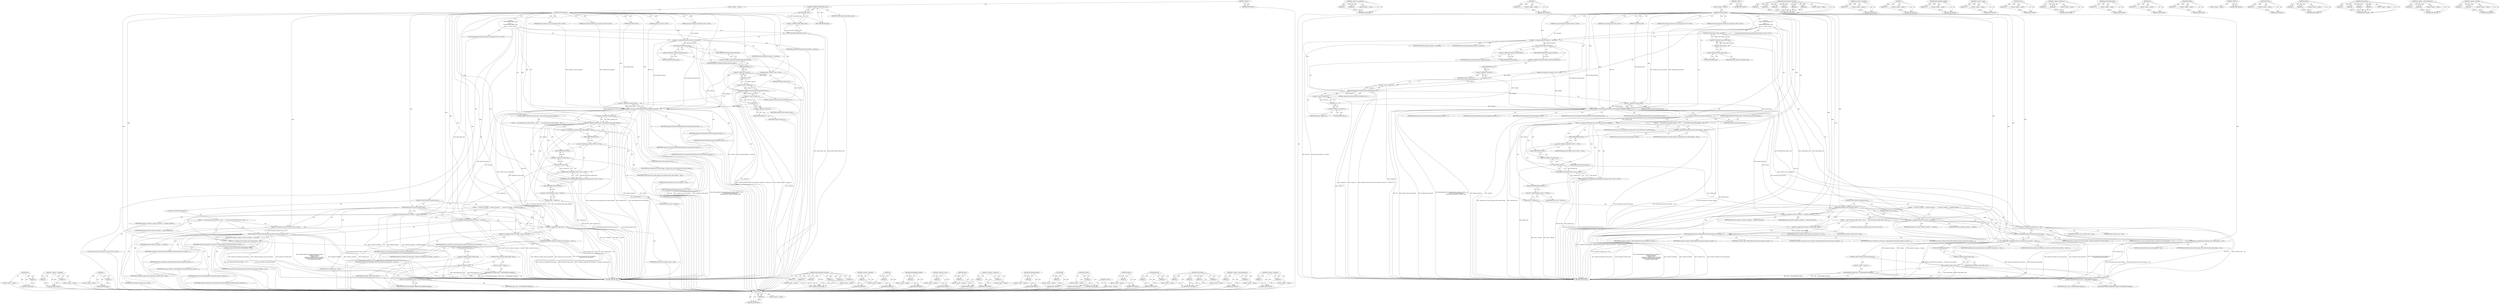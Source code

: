 digraph "&lt;operator&gt;.logicalOr" {
vulnerable_211 [label=<(METHOD,size)>];
vulnerable_212 [label=<(PARAM,p1)>];
vulnerable_213 [label=<(BLOCK,&lt;empty&gt;,&lt;empty&gt;)>];
vulnerable_214 [label=<(METHOD_RETURN,ANY)>];
vulnerable_160 [label=<(METHOD,&lt;operator&gt;.assignment)>];
vulnerable_161 [label=<(PARAM,p1)>];
vulnerable_162 [label=<(PARAM,p2)>];
vulnerable_163 [label=<(BLOCK,&lt;empty&gt;,&lt;empty&gt;)>];
vulnerable_164 [label=<(METHOD_RETURN,ANY)>];
vulnerable_184 [label=<(METHOD,y)>];
vulnerable_185 [label=<(PARAM,p1)>];
vulnerable_186 [label=<(BLOCK,&lt;empty&gt;,&lt;empty&gt;)>];
vulnerable_187 [label=<(METHOD_RETURN,ANY)>];
vulnerable_6 [label=<(METHOD,&lt;global&gt;)<SUB>1</SUB>>];
vulnerable_7 [label=<(BLOCK,&lt;empty&gt;,&lt;empty&gt;)<SUB>1</SUB>>];
vulnerable_8 [label=<(METHOD,InvokeComposite)<SUB>1</SUB>>];
vulnerable_9 [label="<(PARAM,const gfx::Transform&amp; transform)<SUB>2</SUB>>"];
vulnerable_10 [label="<(PARAM,gfx::Rect viewport)<SUB>3</SUB>>"];
vulnerable_11 [label="<(PARAM,gfx::Rect clip)<SUB>4</SUB>>"];
vulnerable_12 [label="<(PARAM,gfx::Rect viewport_rect_for_tile_priority)<SUB>5</SUB>>"];
vulnerable_13 [label="<(PARAM,gfx::Transform transform_for_tile_priority)<SUB>6</SUB>>"];
vulnerable_14 [label=<(PARAM,bool hardware_draw)<SUB>7</SUB>>];
vulnerable_15 [label="<(BLOCK,{
   DCHECK(!frame_holder_.get());
 
  gfx::Tra...,{
   DCHECK(!frame_holder_.get());
 
  gfx::Tra...)<SUB>7</SUB>>"];
vulnerable_16 [label=<(DCHECK,DCHECK(!frame_holder_.get()))<SUB>8</SUB>>];
vulnerable_17 [label=<(&lt;operator&gt;.logicalNot,!frame_holder_.get())<SUB>8</SUB>>];
vulnerable_18 [label=<(get,frame_holder_.get())<SUB>8</SUB>>];
vulnerable_19 [label=<(&lt;operator&gt;.fieldAccess,frame_holder_.get)<SUB>8</SUB>>];
vulnerable_20 [label=<(IDENTIFIER,frame_holder_,frame_holder_.get())<SUB>8</SUB>>];
vulnerable_21 [label=<(FIELD_IDENTIFIER,get,get)<SUB>8</SUB>>];
vulnerable_22 [label="<(LOCAL,gfx.Transform adjusted_transform: gfx.Transform)<SUB>10</SUB>>"];
vulnerable_23 [label=<(&lt;operator&gt;.assignment,adjusted_transform = transform)<SUB>10</SUB>>];
vulnerable_24 [label=<(IDENTIFIER,adjusted_transform,adjusted_transform = transform)<SUB>10</SUB>>];
vulnerable_25 [label=<(IDENTIFIER,transform,adjusted_transform = transform)<SUB>10</SUB>>];
vulnerable_26 [label=<(postTranslate,adjusted_transform.matrix().postTranslate(-view...)<SUB>11</SUB>>];
vulnerable_27 [label=<(&lt;operator&gt;.fieldAccess,adjusted_transform.matrix().postTranslate)<SUB>11</SUB>>];
vulnerable_28 [label=<(matrix,adjusted_transform.matrix())<SUB>11</SUB>>];
vulnerable_29 [label=<(&lt;operator&gt;.fieldAccess,adjusted_transform.matrix)<SUB>11</SUB>>];
vulnerable_30 [label=<(IDENTIFIER,adjusted_transform,adjusted_transform.matrix())<SUB>11</SUB>>];
vulnerable_31 [label=<(FIELD_IDENTIFIER,matrix,matrix)<SUB>11</SUB>>];
vulnerable_32 [label=<(FIELD_IDENTIFIER,postTranslate,postTranslate)<SUB>11</SUB>>];
vulnerable_33 [label=<(&lt;operator&gt;.minus,-viewport.x())<SUB>11</SUB>>];
vulnerable_34 [label=<(x,viewport.x())<SUB>11</SUB>>];
vulnerable_35 [label=<(&lt;operator&gt;.fieldAccess,viewport.x)<SUB>11</SUB>>];
vulnerable_36 [label=<(IDENTIFIER,viewport,viewport.x())<SUB>11</SUB>>];
vulnerable_37 [label=<(FIELD_IDENTIFIER,x,x)<SUB>11</SUB>>];
vulnerable_38 [label=<(&lt;operator&gt;.minus,-viewport.y())<SUB>11</SUB>>];
vulnerable_39 [label=<(y,viewport.y())<SUB>11</SUB>>];
vulnerable_40 [label=<(&lt;operator&gt;.fieldAccess,viewport.y)<SUB>11</SUB>>];
vulnerable_41 [label=<(IDENTIFIER,viewport,viewport.y())<SUB>11</SUB>>];
vulnerable_42 [label=<(FIELD_IDENTIFIER,y,y)<SUB>11</SUB>>];
vulnerable_43 [label=<(LITERAL,0,adjusted_transform.matrix().postTranslate(-view...)<SUB>11</SUB>>];
vulnerable_44 [label=<(SetExternalDrawConstraints,SetExternalDrawConstraints(adjusted_transform, ...)<SUB>12</SUB>>];
vulnerable_45 [label=<(IDENTIFIER,adjusted_transform,SetExternalDrawConstraints(adjusted_transform, ...)<SUB>12</SUB>>];
vulnerable_46 [label=<(IDENTIFIER,viewport,SetExternalDrawConstraints(adjusted_transform, ...)<SUB>12</SUB>>];
vulnerable_47 [label=<(IDENTIFIER,clip,SetExternalDrawConstraints(adjusted_transform, ...)<SUB>12</SUB>>];
vulnerable_48 [label=<(IDENTIFIER,viewport_rect_for_tile_priority,SetExternalDrawConstraints(adjusted_transform, ...)<SUB>13</SUB>>];
vulnerable_49 [label=<(IDENTIFIER,transform_for_tile_priority,SetExternalDrawConstraints(adjusted_transform, ...)<SUB>14</SUB>>];
vulnerable_50 [label=<(&lt;operator&gt;.logicalNot,!hardware_draw)<SUB>14</SUB>>];
vulnerable_51 [label=<(IDENTIFIER,hardware_draw,!hardware_draw)<SUB>14</SUB>>];
vulnerable_52 [label=<(CONTROL_STRUCTURE,IF,if (!hardware_draw || next_hardware_draw_needs_damage_))<SUB>15</SUB>>];
vulnerable_53 [label=<(&lt;operator&gt;.logicalOr,!hardware_draw || next_hardware_draw_needs_damage_)<SUB>15</SUB>>];
vulnerable_54 [label=<(&lt;operator&gt;.logicalNot,!hardware_draw)<SUB>15</SUB>>];
vulnerable_55 [label=<(IDENTIFIER,hardware_draw,!hardware_draw)<SUB>15</SUB>>];
vulnerable_56 [label=<(IDENTIFIER,next_hardware_draw_needs_damage_,!hardware_draw || next_hardware_draw_needs_damage_)<SUB>15</SUB>>];
vulnerable_57 [label=<(BLOCK,{
    next_hardware_draw_needs_damage_ = false;...,{
    next_hardware_draw_needs_damage_ = false;...)<SUB>15</SUB>>];
vulnerable_58 [label=<(&lt;operator&gt;.assignment,next_hardware_draw_needs_damage_ = false)<SUB>16</SUB>>];
vulnerable_59 [label=<(IDENTIFIER,next_hardware_draw_needs_damage_,next_hardware_draw_needs_damage_ = false)<SUB>16</SUB>>];
vulnerable_60 [label=<(LITERAL,false,next_hardware_draw_needs_damage_ = false)<SUB>16</SUB>>];
vulnerable_61 [label="<(SetNeedsRedrawRect,SetNeedsRedrawRect(gfx::Rect(viewport.size())))<SUB>17</SUB>>"];
vulnerable_62 [label="<(gfx.Rect,gfx::Rect(viewport.size()))<SUB>17</SUB>>"];
vulnerable_63 [label="<(&lt;operator&gt;.fieldAccess,gfx::Rect)<SUB>17</SUB>>"];
vulnerable_64 [label="<(IDENTIFIER,gfx,gfx::Rect(viewport.size()))<SUB>17</SUB>>"];
vulnerable_65 [label=<(FIELD_IDENTIFIER,Rect,Rect)<SUB>17</SUB>>];
vulnerable_66 [label=<(size,viewport.size())<SUB>17</SUB>>];
vulnerable_67 [label=<(&lt;operator&gt;.fieldAccess,viewport.size)<SUB>17</SUB>>];
vulnerable_68 [label=<(IDENTIFIER,viewport,viewport.size())<SUB>17</SUB>>];
vulnerable_69 [label=<(FIELD_IDENTIFIER,size,size)<SUB>17</SUB>>];
vulnerable_70 [label=<(OnDraw,client_-&gt;OnDraw())<SUB>20</SUB>>];
vulnerable_71 [label=<(&lt;operator&gt;.indirectFieldAccess,client_-&gt;OnDraw)<SUB>20</SUB>>];
vulnerable_72 [label=<(IDENTIFIER,client_,client_-&gt;OnDraw())<SUB>20</SUB>>];
vulnerable_73 [label=<(FIELD_IDENTIFIER,OnDraw,OnDraw)<SUB>20</SUB>>];
vulnerable_74 [label=<(CONTROL_STRUCTURE,IF,if (hardware_draw))<SUB>22</SUB>>];
vulnerable_75 [label=<(IDENTIFIER,hardware_draw,if (hardware_draw))<SUB>22</SUB>>];
vulnerable_76 [label=<(BLOCK,{
    cached_hw_transform_ = adjusted_transform...,{
    cached_hw_transform_ = adjusted_transform...)<SUB>22</SUB>>];
vulnerable_77 [label=<(&lt;operator&gt;.assignment,cached_hw_transform_ = adjusted_transform)<SUB>23</SUB>>];
vulnerable_78 [label=<(IDENTIFIER,cached_hw_transform_,cached_hw_transform_ = adjusted_transform)<SUB>23</SUB>>];
vulnerable_79 [label=<(IDENTIFIER,adjusted_transform,cached_hw_transform_ = adjusted_transform)<SUB>23</SUB>>];
vulnerable_80 [label=<(&lt;operator&gt;.assignment,cached_hw_viewport_ = viewport)<SUB>24</SUB>>];
vulnerable_81 [label=<(IDENTIFIER,cached_hw_viewport_,cached_hw_viewport_ = viewport)<SUB>24</SUB>>];
vulnerable_82 [label=<(IDENTIFIER,viewport,cached_hw_viewport_ = viewport)<SUB>24</SUB>>];
vulnerable_83 [label=<(&lt;operator&gt;.assignment,cached_hw_clip_ = clip)<SUB>25</SUB>>];
vulnerable_84 [label=<(IDENTIFIER,cached_hw_clip_,cached_hw_clip_ = clip)<SUB>25</SUB>>];
vulnerable_85 [label=<(IDENTIFIER,clip,cached_hw_clip_ = clip)<SUB>25</SUB>>];
vulnerable_86 [label=<(&lt;operator&gt;.assignment,cached_hw_viewport_rect_for_tile_priority_ =
  ...)<SUB>26</SUB>>];
vulnerable_87 [label=<(IDENTIFIER,cached_hw_viewport_rect_for_tile_priority_,cached_hw_viewport_rect_for_tile_priority_ =
  ...)<SUB>26</SUB>>];
vulnerable_88 [label=<(IDENTIFIER,viewport_rect_for_tile_priority,cached_hw_viewport_rect_for_tile_priority_ =
  ...)<SUB>27</SUB>>];
vulnerable_89 [label=<(&lt;operator&gt;.assignment,cached_hw_transform_for_tile_priority_ = transf...)<SUB>28</SUB>>];
vulnerable_90 [label=<(IDENTIFIER,cached_hw_transform_for_tile_priority_,cached_hw_transform_for_tile_priority_ = transf...)<SUB>28</SUB>>];
vulnerable_91 [label=<(IDENTIFIER,transform_for_tile_priority,cached_hw_transform_for_tile_priority_ = transf...)<SUB>28</SUB>>];
vulnerable_92 [label=<(CONTROL_STRUCTURE,ELSE,else)<SUB>29</SUB>>];
vulnerable_93 [label=<(BLOCK,{
    bool resourceless_software_draw = false;
...,{
    bool resourceless_software_draw = false;
...)<SUB>29</SUB>>];
vulnerable_94 [label="<(LOCAL,bool resourceless_software_draw: bool)<SUB>30</SUB>>"];
vulnerable_95 [label=<(&lt;operator&gt;.assignment,resourceless_software_draw = false)<SUB>30</SUB>>];
vulnerable_96 [label=<(IDENTIFIER,resourceless_software_draw,resourceless_software_draw = false)<SUB>30</SUB>>];
vulnerable_97 [label=<(LITERAL,false,resourceless_software_draw = false)<SUB>30</SUB>>];
vulnerable_98 [label=<(SetExternalDrawConstraints,SetExternalDrawConstraints(cached_hw_transform_...)<SUB>31</SUB>>];
vulnerable_99 [label=<(IDENTIFIER,cached_hw_transform_,SetExternalDrawConstraints(cached_hw_transform_...)<SUB>31</SUB>>];
vulnerable_100 [label=<(IDENTIFIER,cached_hw_viewport_,SetExternalDrawConstraints(cached_hw_transform_...)<SUB>32</SUB>>];
vulnerable_101 [label=<(IDENTIFIER,cached_hw_clip_,SetExternalDrawConstraints(cached_hw_transform_...)<SUB>33</SUB>>];
vulnerable_102 [label=<(IDENTIFIER,cached_hw_viewport_rect_for_tile_priority_,SetExternalDrawConstraints(cached_hw_transform_...)<SUB>34</SUB>>];
vulnerable_103 [label=<(IDENTIFIER,cached_hw_transform_for_tile_priority_,SetExternalDrawConstraints(cached_hw_transform_...)<SUB>35</SUB>>];
vulnerable_104 [label=<(IDENTIFIER,resourceless_software_draw,SetExternalDrawConstraints(cached_hw_transform_...)<SUB>36</SUB>>];
vulnerable_105 [label=<(&lt;operator&gt;.assignment,next_hardware_draw_needs_damage_ = true)<SUB>37</SUB>>];
vulnerable_106 [label=<(IDENTIFIER,next_hardware_draw_needs_damage_,next_hardware_draw_needs_damage_ = true)<SUB>37</SUB>>];
vulnerable_107 [label=<(LITERAL,true,next_hardware_draw_needs_damage_ = true)<SUB>37</SUB>>];
vulnerable_108 [label=<(CONTROL_STRUCTURE,IF,if (frame_holder_.get()))<SUB>40</SUB>>];
vulnerable_109 [label=<(get,frame_holder_.get())<SUB>40</SUB>>];
vulnerable_110 [label=<(&lt;operator&gt;.fieldAccess,frame_holder_.get)<SUB>40</SUB>>];
vulnerable_111 [label=<(IDENTIFIER,frame_holder_,frame_holder_.get())<SUB>40</SUB>>];
vulnerable_112 [label=<(FIELD_IDENTIFIER,get,get)<SUB>40</SUB>>];
vulnerable_113 [label=<(BLOCK,&lt;empty&gt;,&lt;empty&gt;)<SUB>41</SUB>>];
vulnerable_114 [label=<(DidSwapBuffersComplete,client_-&gt;DidSwapBuffersComplete())<SUB>41</SUB>>];
vulnerable_115 [label=<(&lt;operator&gt;.indirectFieldAccess,client_-&gt;DidSwapBuffersComplete)<SUB>41</SUB>>];
vulnerable_116 [label=<(IDENTIFIER,client_,client_-&gt;DidSwapBuffersComplete())<SUB>41</SUB>>];
vulnerable_117 [label=<(FIELD_IDENTIFIER,DidSwapBuffersComplete,DidSwapBuffersComplete)<SUB>41</SUB>>];
vulnerable_118 [label=<(METHOD_RETURN,void)<SUB>1</SUB>>];
vulnerable_120 [label=<(METHOD_RETURN,ANY)<SUB>1</SUB>>];
vulnerable_188 [label=<(METHOD,SetExternalDrawConstraints)>];
vulnerable_189 [label=<(PARAM,p1)>];
vulnerable_190 [label=<(PARAM,p2)>];
vulnerable_191 [label=<(PARAM,p3)>];
vulnerable_192 [label=<(PARAM,p4)>];
vulnerable_193 [label=<(PARAM,p5)>];
vulnerable_194 [label=<(PARAM,p6)>];
vulnerable_195 [label=<(BLOCK,&lt;empty&gt;,&lt;empty&gt;)>];
vulnerable_196 [label=<(METHOD_RETURN,ANY)>];
vulnerable_147 [label=<(METHOD,&lt;operator&gt;.logicalNot)>];
vulnerable_148 [label=<(PARAM,p1)>];
vulnerable_149 [label=<(BLOCK,&lt;empty&gt;,&lt;empty&gt;)>];
vulnerable_150 [label=<(METHOD_RETURN,ANY)>];
vulnerable_180 [label=<(METHOD,x)>];
vulnerable_181 [label=<(PARAM,p1)>];
vulnerable_182 [label=<(BLOCK,&lt;empty&gt;,&lt;empty&gt;)>];
vulnerable_183 [label=<(METHOD_RETURN,ANY)>];
vulnerable_224 [label=<(METHOD,DidSwapBuffersComplete)>];
vulnerable_225 [label=<(PARAM,p1)>];
vulnerable_226 [label=<(BLOCK,&lt;empty&gt;,&lt;empty&gt;)>];
vulnerable_227 [label=<(METHOD_RETURN,ANY)>];
vulnerable_176 [label=<(METHOD,&lt;operator&gt;.minus)>];
vulnerable_177 [label=<(PARAM,p1)>];
vulnerable_178 [label=<(BLOCK,&lt;empty&gt;,&lt;empty&gt;)>];
vulnerable_179 [label=<(METHOD_RETURN,ANY)>];
vulnerable_172 [label=<(METHOD,matrix)>];
vulnerable_173 [label=<(PARAM,p1)>];
vulnerable_174 [label=<(BLOCK,&lt;empty&gt;,&lt;empty&gt;)>];
vulnerable_175 [label=<(METHOD_RETURN,ANY)>];
vulnerable_155 [label=<(METHOD,&lt;operator&gt;.fieldAccess)>];
vulnerable_156 [label=<(PARAM,p1)>];
vulnerable_157 [label=<(PARAM,p2)>];
vulnerable_158 [label=<(BLOCK,&lt;empty&gt;,&lt;empty&gt;)>];
vulnerable_159 [label=<(METHOD_RETURN,ANY)>];
vulnerable_202 [label=<(METHOD,SetNeedsRedrawRect)>];
vulnerable_203 [label=<(PARAM,p1)>];
vulnerable_204 [label=<(BLOCK,&lt;empty&gt;,&lt;empty&gt;)>];
vulnerable_205 [label=<(METHOD_RETURN,ANY)>];
vulnerable_151 [label=<(METHOD,get)>];
vulnerable_152 [label=<(PARAM,p1)>];
vulnerable_153 [label=<(BLOCK,&lt;empty&gt;,&lt;empty&gt;)>];
vulnerable_154 [label=<(METHOD_RETURN,ANY)>];
vulnerable_143 [label=<(METHOD,DCHECK)>];
vulnerable_144 [label=<(PARAM,p1)>];
vulnerable_145 [label=<(BLOCK,&lt;empty&gt;,&lt;empty&gt;)>];
vulnerable_146 [label=<(METHOD_RETURN,ANY)>];
vulnerable_137 [label=<(METHOD,&lt;global&gt;)<SUB>1</SUB>>];
vulnerable_138 [label=<(BLOCK,&lt;empty&gt;,&lt;empty&gt;)>];
vulnerable_139 [label=<(METHOD_RETURN,ANY)>];
vulnerable_215 [label=<(METHOD,OnDraw)>];
vulnerable_216 [label=<(PARAM,p1)>];
vulnerable_217 [label=<(BLOCK,&lt;empty&gt;,&lt;empty&gt;)>];
vulnerable_218 [label=<(METHOD_RETURN,ANY)>];
vulnerable_206 [label=<(METHOD,gfx.Rect)>];
vulnerable_207 [label=<(PARAM,p1)>];
vulnerable_208 [label=<(PARAM,p2)>];
vulnerable_209 [label=<(BLOCK,&lt;empty&gt;,&lt;empty&gt;)>];
vulnerable_210 [label=<(METHOD_RETURN,ANY)>];
vulnerable_165 [label=<(METHOD,postTranslate)>];
vulnerable_166 [label=<(PARAM,p1)>];
vulnerable_167 [label=<(PARAM,p2)>];
vulnerable_168 [label=<(PARAM,p3)>];
vulnerable_169 [label=<(PARAM,p4)>];
vulnerable_170 [label=<(BLOCK,&lt;empty&gt;,&lt;empty&gt;)>];
vulnerable_171 [label=<(METHOD_RETURN,ANY)>];
vulnerable_219 [label=<(METHOD,&lt;operator&gt;.indirectFieldAccess)>];
vulnerable_220 [label=<(PARAM,p1)>];
vulnerable_221 [label=<(PARAM,p2)>];
vulnerable_222 [label=<(BLOCK,&lt;empty&gt;,&lt;empty&gt;)>];
vulnerable_223 [label=<(METHOD_RETURN,ANY)>];
vulnerable_197 [label=<(METHOD,&lt;operator&gt;.logicalOr)>];
vulnerable_198 [label=<(PARAM,p1)>];
vulnerable_199 [label=<(PARAM,p2)>];
vulnerable_200 [label=<(BLOCK,&lt;empty&gt;,&lt;empty&gt;)>];
vulnerable_201 [label=<(METHOD_RETURN,ANY)>];
fixed_211 [label=<(METHOD,size)>];
fixed_212 [label=<(PARAM,p1)>];
fixed_213 [label=<(BLOCK,&lt;empty&gt;,&lt;empty&gt;)>];
fixed_214 [label=<(METHOD_RETURN,ANY)>];
fixed_160 [label=<(METHOD,&lt;operator&gt;.assignment)>];
fixed_161 [label=<(PARAM,p1)>];
fixed_162 [label=<(PARAM,p2)>];
fixed_163 [label=<(BLOCK,&lt;empty&gt;,&lt;empty&gt;)>];
fixed_164 [label=<(METHOD_RETURN,ANY)>];
fixed_184 [label=<(METHOD,y)>];
fixed_185 [label=<(PARAM,p1)>];
fixed_186 [label=<(BLOCK,&lt;empty&gt;,&lt;empty&gt;)>];
fixed_187 [label=<(METHOD_RETURN,ANY)>];
fixed_6 [label=<(METHOD,&lt;global&gt;)<SUB>1</SUB>>];
fixed_7 [label=<(BLOCK,&lt;empty&gt;,&lt;empty&gt;)<SUB>1</SUB>>];
fixed_8 [label=<(METHOD,InvokeComposite)<SUB>1</SUB>>];
fixed_9 [label="<(PARAM,const gfx::Transform&amp; transform)<SUB>2</SUB>>"];
fixed_10 [label="<(PARAM,const gfx::Rect&amp; viewport)<SUB>3</SUB>>"];
fixed_11 [label="<(PARAM,const gfx::Rect&amp; clip)<SUB>4</SUB>>"];
fixed_12 [label="<(PARAM,const gfx::Rect&amp; viewport_rect_for_tile_priority)<SUB>5</SUB>>"];
fixed_13 [label="<(PARAM,const gfx::Transform&amp; transform_for_tile_priority)<SUB>6</SUB>>"];
fixed_14 [label=<(PARAM,bool hardware_draw)<SUB>7</SUB>>];
fixed_15 [label="<(BLOCK,{
   DCHECK(!frame_holder_.get());
 
  gfx::Tra...,{
   DCHECK(!frame_holder_.get());
 
  gfx::Tra...)<SUB>7</SUB>>"];
fixed_16 [label=<(DCHECK,DCHECK(!frame_holder_.get()))<SUB>8</SUB>>];
fixed_17 [label=<(&lt;operator&gt;.logicalNot,!frame_holder_.get())<SUB>8</SUB>>];
fixed_18 [label=<(get,frame_holder_.get())<SUB>8</SUB>>];
fixed_19 [label=<(&lt;operator&gt;.fieldAccess,frame_holder_.get)<SUB>8</SUB>>];
fixed_20 [label=<(IDENTIFIER,frame_holder_,frame_holder_.get())<SUB>8</SUB>>];
fixed_21 [label=<(FIELD_IDENTIFIER,get,get)<SUB>8</SUB>>];
fixed_22 [label="<(LOCAL,gfx.Transform adjusted_transform: gfx.Transform)<SUB>10</SUB>>"];
fixed_23 [label=<(&lt;operator&gt;.assignment,adjusted_transform = transform)<SUB>10</SUB>>];
fixed_24 [label=<(IDENTIFIER,adjusted_transform,adjusted_transform = transform)<SUB>10</SUB>>];
fixed_25 [label=<(IDENTIFIER,transform,adjusted_transform = transform)<SUB>10</SUB>>];
fixed_26 [label=<(postTranslate,adjusted_transform.matrix().postTranslate(-view...)<SUB>11</SUB>>];
fixed_27 [label=<(&lt;operator&gt;.fieldAccess,adjusted_transform.matrix().postTranslate)<SUB>11</SUB>>];
fixed_28 [label=<(matrix,adjusted_transform.matrix())<SUB>11</SUB>>];
fixed_29 [label=<(&lt;operator&gt;.fieldAccess,adjusted_transform.matrix)<SUB>11</SUB>>];
fixed_30 [label=<(IDENTIFIER,adjusted_transform,adjusted_transform.matrix())<SUB>11</SUB>>];
fixed_31 [label=<(FIELD_IDENTIFIER,matrix,matrix)<SUB>11</SUB>>];
fixed_32 [label=<(FIELD_IDENTIFIER,postTranslate,postTranslate)<SUB>11</SUB>>];
fixed_33 [label=<(&lt;operator&gt;.minus,-viewport.x())<SUB>11</SUB>>];
fixed_34 [label=<(x,viewport.x())<SUB>11</SUB>>];
fixed_35 [label=<(&lt;operator&gt;.fieldAccess,viewport.x)<SUB>11</SUB>>];
fixed_36 [label=<(IDENTIFIER,viewport,viewport.x())<SUB>11</SUB>>];
fixed_37 [label=<(FIELD_IDENTIFIER,x,x)<SUB>11</SUB>>];
fixed_38 [label=<(&lt;operator&gt;.minus,-viewport.y())<SUB>11</SUB>>];
fixed_39 [label=<(y,viewport.y())<SUB>11</SUB>>];
fixed_40 [label=<(&lt;operator&gt;.fieldAccess,viewport.y)<SUB>11</SUB>>];
fixed_41 [label=<(IDENTIFIER,viewport,viewport.y())<SUB>11</SUB>>];
fixed_42 [label=<(FIELD_IDENTIFIER,y,y)<SUB>11</SUB>>];
fixed_43 [label=<(LITERAL,0,adjusted_transform.matrix().postTranslate(-view...)<SUB>11</SUB>>];
fixed_44 [label=<(SetExternalDrawConstraints,SetExternalDrawConstraints(adjusted_transform, ...)<SUB>12</SUB>>];
fixed_45 [label=<(IDENTIFIER,adjusted_transform,SetExternalDrawConstraints(adjusted_transform, ...)<SUB>12</SUB>>];
fixed_46 [label=<(IDENTIFIER,viewport,SetExternalDrawConstraints(adjusted_transform, ...)<SUB>12</SUB>>];
fixed_47 [label=<(IDENTIFIER,clip,SetExternalDrawConstraints(adjusted_transform, ...)<SUB>12</SUB>>];
fixed_48 [label=<(IDENTIFIER,viewport_rect_for_tile_priority,SetExternalDrawConstraints(adjusted_transform, ...)<SUB>13</SUB>>];
fixed_49 [label=<(IDENTIFIER,transform_for_tile_priority,SetExternalDrawConstraints(adjusted_transform, ...)<SUB>14</SUB>>];
fixed_50 [label=<(&lt;operator&gt;.logicalNot,!hardware_draw)<SUB>14</SUB>>];
fixed_51 [label=<(IDENTIFIER,hardware_draw,!hardware_draw)<SUB>14</SUB>>];
fixed_52 [label=<(CONTROL_STRUCTURE,IF,if (!hardware_draw || next_hardware_draw_needs_damage_))<SUB>15</SUB>>];
fixed_53 [label=<(&lt;operator&gt;.logicalOr,!hardware_draw || next_hardware_draw_needs_damage_)<SUB>15</SUB>>];
fixed_54 [label=<(&lt;operator&gt;.logicalNot,!hardware_draw)<SUB>15</SUB>>];
fixed_55 [label=<(IDENTIFIER,hardware_draw,!hardware_draw)<SUB>15</SUB>>];
fixed_56 [label=<(IDENTIFIER,next_hardware_draw_needs_damage_,!hardware_draw || next_hardware_draw_needs_damage_)<SUB>15</SUB>>];
fixed_57 [label=<(BLOCK,{
    next_hardware_draw_needs_damage_ = false;...,{
    next_hardware_draw_needs_damage_ = false;...)<SUB>15</SUB>>];
fixed_58 [label=<(&lt;operator&gt;.assignment,next_hardware_draw_needs_damage_ = false)<SUB>16</SUB>>];
fixed_59 [label=<(IDENTIFIER,next_hardware_draw_needs_damage_,next_hardware_draw_needs_damage_ = false)<SUB>16</SUB>>];
fixed_60 [label=<(LITERAL,false,next_hardware_draw_needs_damage_ = false)<SUB>16</SUB>>];
fixed_61 [label="<(SetNeedsRedrawRect,SetNeedsRedrawRect(gfx::Rect(viewport.size())))<SUB>17</SUB>>"];
fixed_62 [label="<(gfx.Rect,gfx::Rect(viewport.size()))<SUB>17</SUB>>"];
fixed_63 [label="<(&lt;operator&gt;.fieldAccess,gfx::Rect)<SUB>17</SUB>>"];
fixed_64 [label="<(IDENTIFIER,gfx,gfx::Rect(viewport.size()))<SUB>17</SUB>>"];
fixed_65 [label=<(FIELD_IDENTIFIER,Rect,Rect)<SUB>17</SUB>>];
fixed_66 [label=<(size,viewport.size())<SUB>17</SUB>>];
fixed_67 [label=<(&lt;operator&gt;.fieldAccess,viewport.size)<SUB>17</SUB>>];
fixed_68 [label=<(IDENTIFIER,viewport,viewport.size())<SUB>17</SUB>>];
fixed_69 [label=<(FIELD_IDENTIFIER,size,size)<SUB>17</SUB>>];
fixed_70 [label=<(OnDraw,client_-&gt;OnDraw())<SUB>20</SUB>>];
fixed_71 [label=<(&lt;operator&gt;.indirectFieldAccess,client_-&gt;OnDraw)<SUB>20</SUB>>];
fixed_72 [label=<(IDENTIFIER,client_,client_-&gt;OnDraw())<SUB>20</SUB>>];
fixed_73 [label=<(FIELD_IDENTIFIER,OnDraw,OnDraw)<SUB>20</SUB>>];
fixed_74 [label=<(CONTROL_STRUCTURE,IF,if (hardware_draw))<SUB>22</SUB>>];
fixed_75 [label=<(IDENTIFIER,hardware_draw,if (hardware_draw))<SUB>22</SUB>>];
fixed_76 [label=<(BLOCK,{
    cached_hw_transform_ = adjusted_transform...,{
    cached_hw_transform_ = adjusted_transform...)<SUB>22</SUB>>];
fixed_77 [label=<(&lt;operator&gt;.assignment,cached_hw_transform_ = adjusted_transform)<SUB>23</SUB>>];
fixed_78 [label=<(IDENTIFIER,cached_hw_transform_,cached_hw_transform_ = adjusted_transform)<SUB>23</SUB>>];
fixed_79 [label=<(IDENTIFIER,adjusted_transform,cached_hw_transform_ = adjusted_transform)<SUB>23</SUB>>];
fixed_80 [label=<(&lt;operator&gt;.assignment,cached_hw_viewport_ = viewport)<SUB>24</SUB>>];
fixed_81 [label=<(IDENTIFIER,cached_hw_viewport_,cached_hw_viewport_ = viewport)<SUB>24</SUB>>];
fixed_82 [label=<(IDENTIFIER,viewport,cached_hw_viewport_ = viewport)<SUB>24</SUB>>];
fixed_83 [label=<(&lt;operator&gt;.assignment,cached_hw_clip_ = clip)<SUB>25</SUB>>];
fixed_84 [label=<(IDENTIFIER,cached_hw_clip_,cached_hw_clip_ = clip)<SUB>25</SUB>>];
fixed_85 [label=<(IDENTIFIER,clip,cached_hw_clip_ = clip)<SUB>25</SUB>>];
fixed_86 [label=<(&lt;operator&gt;.assignment,cached_hw_viewport_rect_for_tile_priority_ =
  ...)<SUB>26</SUB>>];
fixed_87 [label=<(IDENTIFIER,cached_hw_viewport_rect_for_tile_priority_,cached_hw_viewport_rect_for_tile_priority_ =
  ...)<SUB>26</SUB>>];
fixed_88 [label=<(IDENTIFIER,viewport_rect_for_tile_priority,cached_hw_viewport_rect_for_tile_priority_ =
  ...)<SUB>27</SUB>>];
fixed_89 [label=<(&lt;operator&gt;.assignment,cached_hw_transform_for_tile_priority_ = transf...)<SUB>28</SUB>>];
fixed_90 [label=<(IDENTIFIER,cached_hw_transform_for_tile_priority_,cached_hw_transform_for_tile_priority_ = transf...)<SUB>28</SUB>>];
fixed_91 [label=<(IDENTIFIER,transform_for_tile_priority,cached_hw_transform_for_tile_priority_ = transf...)<SUB>28</SUB>>];
fixed_92 [label=<(CONTROL_STRUCTURE,ELSE,else)<SUB>29</SUB>>];
fixed_93 [label=<(BLOCK,{
    bool resourceless_software_draw = false;
...,{
    bool resourceless_software_draw = false;
...)<SUB>29</SUB>>];
fixed_94 [label="<(LOCAL,bool resourceless_software_draw: bool)<SUB>30</SUB>>"];
fixed_95 [label=<(&lt;operator&gt;.assignment,resourceless_software_draw = false)<SUB>30</SUB>>];
fixed_96 [label=<(IDENTIFIER,resourceless_software_draw,resourceless_software_draw = false)<SUB>30</SUB>>];
fixed_97 [label=<(LITERAL,false,resourceless_software_draw = false)<SUB>30</SUB>>];
fixed_98 [label=<(SetExternalDrawConstraints,SetExternalDrawConstraints(cached_hw_transform_...)<SUB>31</SUB>>];
fixed_99 [label=<(IDENTIFIER,cached_hw_transform_,SetExternalDrawConstraints(cached_hw_transform_...)<SUB>31</SUB>>];
fixed_100 [label=<(IDENTIFIER,cached_hw_viewport_,SetExternalDrawConstraints(cached_hw_transform_...)<SUB>32</SUB>>];
fixed_101 [label=<(IDENTIFIER,cached_hw_clip_,SetExternalDrawConstraints(cached_hw_transform_...)<SUB>33</SUB>>];
fixed_102 [label=<(IDENTIFIER,cached_hw_viewport_rect_for_tile_priority_,SetExternalDrawConstraints(cached_hw_transform_...)<SUB>34</SUB>>];
fixed_103 [label=<(IDENTIFIER,cached_hw_transform_for_tile_priority_,SetExternalDrawConstraints(cached_hw_transform_...)<SUB>35</SUB>>];
fixed_104 [label=<(IDENTIFIER,resourceless_software_draw,SetExternalDrawConstraints(cached_hw_transform_...)<SUB>36</SUB>>];
fixed_105 [label=<(&lt;operator&gt;.assignment,next_hardware_draw_needs_damage_ = true)<SUB>37</SUB>>];
fixed_106 [label=<(IDENTIFIER,next_hardware_draw_needs_damage_,next_hardware_draw_needs_damage_ = true)<SUB>37</SUB>>];
fixed_107 [label=<(LITERAL,true,next_hardware_draw_needs_damage_ = true)<SUB>37</SUB>>];
fixed_108 [label=<(CONTROL_STRUCTURE,IF,if (frame_holder_.get()))<SUB>40</SUB>>];
fixed_109 [label=<(get,frame_holder_.get())<SUB>40</SUB>>];
fixed_110 [label=<(&lt;operator&gt;.fieldAccess,frame_holder_.get)<SUB>40</SUB>>];
fixed_111 [label=<(IDENTIFIER,frame_holder_,frame_holder_.get())<SUB>40</SUB>>];
fixed_112 [label=<(FIELD_IDENTIFIER,get,get)<SUB>40</SUB>>];
fixed_113 [label=<(BLOCK,&lt;empty&gt;,&lt;empty&gt;)<SUB>41</SUB>>];
fixed_114 [label=<(DidSwapBuffersComplete,client_-&gt;DidSwapBuffersComplete())<SUB>41</SUB>>];
fixed_115 [label=<(&lt;operator&gt;.indirectFieldAccess,client_-&gt;DidSwapBuffersComplete)<SUB>41</SUB>>];
fixed_116 [label=<(IDENTIFIER,client_,client_-&gt;DidSwapBuffersComplete())<SUB>41</SUB>>];
fixed_117 [label=<(FIELD_IDENTIFIER,DidSwapBuffersComplete,DidSwapBuffersComplete)<SUB>41</SUB>>];
fixed_118 [label=<(METHOD_RETURN,void)<SUB>1</SUB>>];
fixed_120 [label=<(METHOD_RETURN,ANY)<SUB>1</SUB>>];
fixed_188 [label=<(METHOD,SetExternalDrawConstraints)>];
fixed_189 [label=<(PARAM,p1)>];
fixed_190 [label=<(PARAM,p2)>];
fixed_191 [label=<(PARAM,p3)>];
fixed_192 [label=<(PARAM,p4)>];
fixed_193 [label=<(PARAM,p5)>];
fixed_194 [label=<(PARAM,p6)>];
fixed_195 [label=<(BLOCK,&lt;empty&gt;,&lt;empty&gt;)>];
fixed_196 [label=<(METHOD_RETURN,ANY)>];
fixed_147 [label=<(METHOD,&lt;operator&gt;.logicalNot)>];
fixed_148 [label=<(PARAM,p1)>];
fixed_149 [label=<(BLOCK,&lt;empty&gt;,&lt;empty&gt;)>];
fixed_150 [label=<(METHOD_RETURN,ANY)>];
fixed_180 [label=<(METHOD,x)>];
fixed_181 [label=<(PARAM,p1)>];
fixed_182 [label=<(BLOCK,&lt;empty&gt;,&lt;empty&gt;)>];
fixed_183 [label=<(METHOD_RETURN,ANY)>];
fixed_224 [label=<(METHOD,DidSwapBuffersComplete)>];
fixed_225 [label=<(PARAM,p1)>];
fixed_226 [label=<(BLOCK,&lt;empty&gt;,&lt;empty&gt;)>];
fixed_227 [label=<(METHOD_RETURN,ANY)>];
fixed_176 [label=<(METHOD,&lt;operator&gt;.minus)>];
fixed_177 [label=<(PARAM,p1)>];
fixed_178 [label=<(BLOCK,&lt;empty&gt;,&lt;empty&gt;)>];
fixed_179 [label=<(METHOD_RETURN,ANY)>];
fixed_172 [label=<(METHOD,matrix)>];
fixed_173 [label=<(PARAM,p1)>];
fixed_174 [label=<(BLOCK,&lt;empty&gt;,&lt;empty&gt;)>];
fixed_175 [label=<(METHOD_RETURN,ANY)>];
fixed_155 [label=<(METHOD,&lt;operator&gt;.fieldAccess)>];
fixed_156 [label=<(PARAM,p1)>];
fixed_157 [label=<(PARAM,p2)>];
fixed_158 [label=<(BLOCK,&lt;empty&gt;,&lt;empty&gt;)>];
fixed_159 [label=<(METHOD_RETURN,ANY)>];
fixed_202 [label=<(METHOD,SetNeedsRedrawRect)>];
fixed_203 [label=<(PARAM,p1)>];
fixed_204 [label=<(BLOCK,&lt;empty&gt;,&lt;empty&gt;)>];
fixed_205 [label=<(METHOD_RETURN,ANY)>];
fixed_151 [label=<(METHOD,get)>];
fixed_152 [label=<(PARAM,p1)>];
fixed_153 [label=<(BLOCK,&lt;empty&gt;,&lt;empty&gt;)>];
fixed_154 [label=<(METHOD_RETURN,ANY)>];
fixed_143 [label=<(METHOD,DCHECK)>];
fixed_144 [label=<(PARAM,p1)>];
fixed_145 [label=<(BLOCK,&lt;empty&gt;,&lt;empty&gt;)>];
fixed_146 [label=<(METHOD_RETURN,ANY)>];
fixed_137 [label=<(METHOD,&lt;global&gt;)<SUB>1</SUB>>];
fixed_138 [label=<(BLOCK,&lt;empty&gt;,&lt;empty&gt;)>];
fixed_139 [label=<(METHOD_RETURN,ANY)>];
fixed_215 [label=<(METHOD,OnDraw)>];
fixed_216 [label=<(PARAM,p1)>];
fixed_217 [label=<(BLOCK,&lt;empty&gt;,&lt;empty&gt;)>];
fixed_218 [label=<(METHOD_RETURN,ANY)>];
fixed_206 [label=<(METHOD,gfx.Rect)>];
fixed_207 [label=<(PARAM,p1)>];
fixed_208 [label=<(PARAM,p2)>];
fixed_209 [label=<(BLOCK,&lt;empty&gt;,&lt;empty&gt;)>];
fixed_210 [label=<(METHOD_RETURN,ANY)>];
fixed_165 [label=<(METHOD,postTranslate)>];
fixed_166 [label=<(PARAM,p1)>];
fixed_167 [label=<(PARAM,p2)>];
fixed_168 [label=<(PARAM,p3)>];
fixed_169 [label=<(PARAM,p4)>];
fixed_170 [label=<(BLOCK,&lt;empty&gt;,&lt;empty&gt;)>];
fixed_171 [label=<(METHOD_RETURN,ANY)>];
fixed_219 [label=<(METHOD,&lt;operator&gt;.indirectFieldAccess)>];
fixed_220 [label=<(PARAM,p1)>];
fixed_221 [label=<(PARAM,p2)>];
fixed_222 [label=<(BLOCK,&lt;empty&gt;,&lt;empty&gt;)>];
fixed_223 [label=<(METHOD_RETURN,ANY)>];
fixed_197 [label=<(METHOD,&lt;operator&gt;.logicalOr)>];
fixed_198 [label=<(PARAM,p1)>];
fixed_199 [label=<(PARAM,p2)>];
fixed_200 [label=<(BLOCK,&lt;empty&gt;,&lt;empty&gt;)>];
fixed_201 [label=<(METHOD_RETURN,ANY)>];
vulnerable_211 -> vulnerable_212  [key=0, label="AST: "];
vulnerable_211 -> vulnerable_212  [key=1, label="DDG: "];
vulnerable_211 -> vulnerable_213  [key=0, label="AST: "];
vulnerable_211 -> vulnerable_214  [key=0, label="AST: "];
vulnerable_211 -> vulnerable_214  [key=1, label="CFG: "];
vulnerable_212 -> vulnerable_214  [key=0, label="DDG: p1"];
vulnerable_213 -> fixed_211  [key=0];
vulnerable_214 -> fixed_211  [key=0];
vulnerable_160 -> vulnerable_161  [key=0, label="AST: "];
vulnerable_160 -> vulnerable_161  [key=1, label="DDG: "];
vulnerable_160 -> vulnerable_163  [key=0, label="AST: "];
vulnerable_160 -> vulnerable_162  [key=0, label="AST: "];
vulnerable_160 -> vulnerable_162  [key=1, label="DDG: "];
vulnerable_160 -> vulnerable_164  [key=0, label="AST: "];
vulnerable_160 -> vulnerable_164  [key=1, label="CFG: "];
vulnerable_161 -> vulnerable_164  [key=0, label="DDG: p1"];
vulnerable_162 -> vulnerable_164  [key=0, label="DDG: p2"];
vulnerable_163 -> fixed_211  [key=0];
vulnerable_164 -> fixed_211  [key=0];
vulnerable_184 -> vulnerable_185  [key=0, label="AST: "];
vulnerable_184 -> vulnerable_185  [key=1, label="DDG: "];
vulnerable_184 -> vulnerable_186  [key=0, label="AST: "];
vulnerable_184 -> vulnerable_187  [key=0, label="AST: "];
vulnerable_184 -> vulnerable_187  [key=1, label="CFG: "];
vulnerable_185 -> vulnerable_187  [key=0, label="DDG: p1"];
vulnerable_186 -> fixed_211  [key=0];
vulnerable_187 -> fixed_211  [key=0];
vulnerable_6 -> vulnerable_7  [key=0, label="AST: "];
vulnerable_6 -> vulnerable_120  [key=0, label="AST: "];
vulnerable_6 -> vulnerable_120  [key=1, label="CFG: "];
vulnerable_7 -> vulnerable_8  [key=0, label="AST: "];
vulnerable_8 -> vulnerable_9  [key=0, label="AST: "];
vulnerable_8 -> vulnerable_9  [key=1, label="DDG: "];
vulnerable_8 -> vulnerable_10  [key=0, label="AST: "];
vulnerable_8 -> vulnerable_10  [key=1, label="DDG: "];
vulnerable_8 -> vulnerable_11  [key=0, label="AST: "];
vulnerable_8 -> vulnerable_11  [key=1, label="DDG: "];
vulnerable_8 -> vulnerable_12  [key=0, label="AST: "];
vulnerable_8 -> vulnerable_12  [key=1, label="DDG: "];
vulnerable_8 -> vulnerable_13  [key=0, label="AST: "];
vulnerable_8 -> vulnerable_13  [key=1, label="DDG: "];
vulnerable_8 -> vulnerable_14  [key=0, label="AST: "];
vulnerable_8 -> vulnerable_14  [key=1, label="DDG: "];
vulnerable_8 -> vulnerable_15  [key=0, label="AST: "];
vulnerable_8 -> vulnerable_118  [key=0, label="AST: "];
vulnerable_8 -> vulnerable_21  [key=0, label="CFG: "];
vulnerable_8 -> vulnerable_23  [key=0, label="DDG: "];
vulnerable_8 -> vulnerable_26  [key=0, label="DDG: "];
vulnerable_8 -> vulnerable_44  [key=0, label="DDG: "];
vulnerable_8 -> vulnerable_75  [key=0, label="DDG: "];
vulnerable_8 -> vulnerable_50  [key=0, label="DDG: "];
vulnerable_8 -> vulnerable_53  [key=0, label="DDG: "];
vulnerable_8 -> vulnerable_58  [key=0, label="DDG: "];
vulnerable_8 -> vulnerable_77  [key=0, label="DDG: "];
vulnerable_8 -> vulnerable_80  [key=0, label="DDG: "];
vulnerable_8 -> vulnerable_83  [key=0, label="DDG: "];
vulnerable_8 -> vulnerable_86  [key=0, label="DDG: "];
vulnerable_8 -> vulnerable_89  [key=0, label="DDG: "];
vulnerable_8 -> vulnerable_54  [key=0, label="DDG: "];
vulnerable_8 -> vulnerable_95  [key=0, label="DDG: "];
vulnerable_8 -> vulnerable_105  [key=0, label="DDG: "];
vulnerable_8 -> vulnerable_98  [key=0, label="DDG: "];
vulnerable_9 -> vulnerable_23  [key=0, label="DDG: transform"];
vulnerable_10 -> vulnerable_44  [key=0, label="DDG: viewport"];
vulnerable_10 -> vulnerable_34  [key=0, label="DDG: viewport"];
vulnerable_10 -> vulnerable_39  [key=0, label="DDG: viewport"];
vulnerable_11 -> vulnerable_44  [key=0, label="DDG: clip"];
vulnerable_12 -> vulnerable_44  [key=0, label="DDG: viewport_rect_for_tile_priority"];
vulnerable_13 -> vulnerable_44  [key=0, label="DDG: transform_for_tile_priority"];
vulnerable_14 -> vulnerable_50  [key=0, label="DDG: hardware_draw"];
vulnerable_15 -> vulnerable_16  [key=0, label="AST: "];
vulnerable_15 -> vulnerable_22  [key=0, label="AST: "];
vulnerable_15 -> vulnerable_23  [key=0, label="AST: "];
vulnerable_15 -> vulnerable_26  [key=0, label="AST: "];
vulnerable_15 -> vulnerable_44  [key=0, label="AST: "];
vulnerable_15 -> vulnerable_52  [key=0, label="AST: "];
vulnerable_15 -> vulnerable_70  [key=0, label="AST: "];
vulnerable_15 -> vulnerable_74  [key=0, label="AST: "];
vulnerable_15 -> vulnerable_108  [key=0, label="AST: "];
vulnerable_16 -> vulnerable_17  [key=0, label="AST: "];
vulnerable_16 -> vulnerable_23  [key=0, label="CFG: "];
vulnerable_16 -> vulnerable_118  [key=0, label="DDG: !frame_holder_.get()"];
vulnerable_16 -> vulnerable_118  [key=1, label="DDG: DCHECK(!frame_holder_.get())"];
vulnerable_17 -> vulnerable_18  [key=0, label="AST: "];
vulnerable_17 -> vulnerable_16  [key=0, label="CFG: "];
vulnerable_17 -> vulnerable_16  [key=1, label="DDG: frame_holder_.get()"];
vulnerable_18 -> vulnerable_19  [key=0, label="AST: "];
vulnerable_18 -> vulnerable_17  [key=0, label="CFG: "];
vulnerable_18 -> vulnerable_17  [key=1, label="DDG: frame_holder_.get"];
vulnerable_18 -> vulnerable_109  [key=0, label="DDG: frame_holder_.get"];
vulnerable_19 -> vulnerable_20  [key=0, label="AST: "];
vulnerable_19 -> vulnerable_21  [key=0, label="AST: "];
vulnerable_19 -> vulnerable_18  [key=0, label="CFG: "];
vulnerable_20 -> fixed_211  [key=0];
vulnerable_21 -> vulnerable_19  [key=0, label="CFG: "];
vulnerable_22 -> fixed_211  [key=0];
vulnerable_23 -> vulnerable_24  [key=0, label="AST: "];
vulnerable_23 -> vulnerable_25  [key=0, label="AST: "];
vulnerable_23 -> vulnerable_31  [key=0, label="CFG: "];
vulnerable_23 -> vulnerable_118  [key=0, label="DDG: transform"];
vulnerable_23 -> vulnerable_118  [key=1, label="DDG: adjusted_transform = transform"];
vulnerable_23 -> vulnerable_44  [key=0, label="DDG: adjusted_transform"];
vulnerable_23 -> vulnerable_28  [key=0, label="DDG: adjusted_transform"];
vulnerable_24 -> fixed_211  [key=0];
vulnerable_25 -> fixed_211  [key=0];
vulnerable_26 -> vulnerable_27  [key=0, label="AST: "];
vulnerable_26 -> vulnerable_33  [key=0, label="AST: "];
vulnerable_26 -> vulnerable_38  [key=0, label="AST: "];
vulnerable_26 -> vulnerable_43  [key=0, label="AST: "];
vulnerable_26 -> vulnerable_50  [key=0, label="CFG: "];
vulnerable_26 -> vulnerable_118  [key=0, label="DDG: -viewport.x()"];
vulnerable_26 -> vulnerable_118  [key=1, label="DDG: -viewport.y()"];
vulnerable_26 -> vulnerable_118  [key=2, label="DDG: adjusted_transform.matrix().postTranslate(-viewport.x(), -viewport.y(), 0)"];
vulnerable_27 -> vulnerable_28  [key=0, label="AST: "];
vulnerable_27 -> vulnerable_32  [key=0, label="AST: "];
vulnerable_27 -> vulnerable_37  [key=0, label="CFG: "];
vulnerable_28 -> vulnerable_29  [key=0, label="AST: "];
vulnerable_28 -> vulnerable_32  [key=0, label="CFG: "];
vulnerable_28 -> vulnerable_44  [key=0, label="DDG: adjusted_transform.matrix"];
vulnerable_29 -> vulnerable_30  [key=0, label="AST: "];
vulnerable_29 -> vulnerable_31  [key=0, label="AST: "];
vulnerable_29 -> vulnerable_28  [key=0, label="CFG: "];
vulnerable_30 -> fixed_211  [key=0];
vulnerable_31 -> vulnerable_29  [key=0, label="CFG: "];
vulnerable_32 -> vulnerable_27  [key=0, label="CFG: "];
vulnerable_33 -> vulnerable_34  [key=0, label="AST: "];
vulnerable_33 -> vulnerable_42  [key=0, label="CFG: "];
vulnerable_33 -> vulnerable_118  [key=0, label="DDG: viewport.x()"];
vulnerable_33 -> vulnerable_26  [key=0, label="DDG: viewport.x()"];
vulnerable_34 -> vulnerable_35  [key=0, label="AST: "];
vulnerable_34 -> vulnerable_33  [key=0, label="CFG: "];
vulnerable_34 -> vulnerable_33  [key=1, label="DDG: viewport.x"];
vulnerable_34 -> vulnerable_44  [key=0, label="DDG: viewport.x"];
vulnerable_35 -> vulnerable_36  [key=0, label="AST: "];
vulnerable_35 -> vulnerable_37  [key=0, label="AST: "];
vulnerable_35 -> vulnerable_34  [key=0, label="CFG: "];
vulnerable_36 -> fixed_211  [key=0];
vulnerable_37 -> vulnerable_35  [key=0, label="CFG: "];
vulnerable_38 -> vulnerable_39  [key=0, label="AST: "];
vulnerable_38 -> vulnerable_26  [key=0, label="CFG: "];
vulnerable_38 -> vulnerable_26  [key=1, label="DDG: viewport.y()"];
vulnerable_38 -> vulnerable_118  [key=0, label="DDG: viewport.y()"];
vulnerable_39 -> vulnerable_40  [key=0, label="AST: "];
vulnerable_39 -> vulnerable_38  [key=0, label="CFG: "];
vulnerable_39 -> vulnerable_38  [key=1, label="DDG: viewport.y"];
vulnerable_39 -> vulnerable_44  [key=0, label="DDG: viewport.y"];
vulnerable_40 -> vulnerable_41  [key=0, label="AST: "];
vulnerable_40 -> vulnerable_42  [key=0, label="AST: "];
vulnerable_40 -> vulnerable_39  [key=0, label="CFG: "];
vulnerable_41 -> fixed_211  [key=0];
vulnerable_42 -> vulnerable_40  [key=0, label="CFG: "];
vulnerable_43 -> fixed_211  [key=0];
vulnerable_44 -> vulnerable_45  [key=0, label="AST: "];
vulnerable_44 -> vulnerable_46  [key=0, label="AST: "];
vulnerable_44 -> vulnerable_47  [key=0, label="AST: "];
vulnerable_44 -> vulnerable_48  [key=0, label="AST: "];
vulnerable_44 -> vulnerable_49  [key=0, label="AST: "];
vulnerable_44 -> vulnerable_50  [key=0, label="AST: "];
vulnerable_44 -> vulnerable_54  [key=0, label="CFG: "];
vulnerable_44 -> vulnerable_118  [key=0, label="DDG: adjusted_transform"];
vulnerable_44 -> vulnerable_118  [key=1, label="DDG: viewport"];
vulnerable_44 -> vulnerable_118  [key=2, label="DDG: clip"];
vulnerable_44 -> vulnerable_118  [key=3, label="DDG: viewport_rect_for_tile_priority"];
vulnerable_44 -> vulnerable_118  [key=4, label="DDG: transform_for_tile_priority"];
vulnerable_44 -> vulnerable_118  [key=5, label="DDG: SetExternalDrawConstraints(adjusted_transform, viewport, clip,
                             viewport_rect_for_tile_priority,
                             transform_for_tile_priority, !hardware_draw)"];
vulnerable_44 -> vulnerable_77  [key=0, label="DDG: adjusted_transform"];
vulnerable_44 -> vulnerable_80  [key=0, label="DDG: viewport"];
vulnerable_44 -> vulnerable_83  [key=0, label="DDG: clip"];
vulnerable_44 -> vulnerable_86  [key=0, label="DDG: viewport_rect_for_tile_priority"];
vulnerable_44 -> vulnerable_89  [key=0, label="DDG: transform_for_tile_priority"];
vulnerable_44 -> vulnerable_66  [key=0, label="DDG: viewport"];
vulnerable_45 -> fixed_211  [key=0];
vulnerable_46 -> fixed_211  [key=0];
vulnerable_47 -> fixed_211  [key=0];
vulnerable_48 -> fixed_211  [key=0];
vulnerable_49 -> fixed_211  [key=0];
vulnerable_50 -> vulnerable_51  [key=0, label="AST: "];
vulnerable_50 -> vulnerable_44  [key=0, label="CFG: "];
vulnerable_50 -> vulnerable_44  [key=1, label="DDG: hardware_draw"];
vulnerable_50 -> vulnerable_54  [key=0, label="DDG: hardware_draw"];
vulnerable_51 -> fixed_211  [key=0];
vulnerable_52 -> vulnerable_53  [key=0, label="AST: "];
vulnerable_52 -> vulnerable_57  [key=0, label="AST: "];
vulnerable_53 -> vulnerable_54  [key=0, label="AST: "];
vulnerable_53 -> vulnerable_56  [key=0, label="AST: "];
vulnerable_53 -> vulnerable_58  [key=0, label="CFG: "];
vulnerable_53 -> vulnerable_58  [key=1, label="CDG: "];
vulnerable_53 -> vulnerable_73  [key=0, label="CFG: "];
vulnerable_53 -> vulnerable_118  [key=0, label="DDG: !hardware_draw"];
vulnerable_53 -> vulnerable_118  [key=1, label="DDG: next_hardware_draw_needs_damage_"];
vulnerable_53 -> vulnerable_118  [key=2, label="DDG: !hardware_draw || next_hardware_draw_needs_damage_"];
vulnerable_53 -> vulnerable_61  [key=0, label="CDG: "];
vulnerable_53 -> vulnerable_66  [key=0, label="CDG: "];
vulnerable_53 -> vulnerable_69  [key=0, label="CDG: "];
vulnerable_53 -> vulnerable_67  [key=0, label="CDG: "];
vulnerable_53 -> vulnerable_63  [key=0, label="CDG: "];
vulnerable_53 -> vulnerable_65  [key=0, label="CDG: "];
vulnerable_53 -> vulnerable_62  [key=0, label="CDG: "];
vulnerable_54 -> vulnerable_55  [key=0, label="AST: "];
vulnerable_54 -> vulnerable_53  [key=0, label="CFG: "];
vulnerable_54 -> vulnerable_53  [key=1, label="DDG: hardware_draw"];
vulnerable_54 -> vulnerable_118  [key=0, label="DDG: hardware_draw"];
vulnerable_55 -> fixed_211  [key=0];
vulnerable_56 -> fixed_211  [key=0];
vulnerable_57 -> vulnerable_58  [key=0, label="AST: "];
vulnerable_57 -> vulnerable_61  [key=0, label="AST: "];
vulnerable_58 -> vulnerable_59  [key=0, label="AST: "];
vulnerable_58 -> vulnerable_60  [key=0, label="AST: "];
vulnerable_58 -> vulnerable_65  [key=0, label="CFG: "];
vulnerable_58 -> vulnerable_118  [key=0, label="DDG: next_hardware_draw_needs_damage_"];
vulnerable_58 -> vulnerable_118  [key=1, label="DDG: next_hardware_draw_needs_damage_ = false"];
vulnerable_59 -> fixed_211  [key=0];
vulnerable_60 -> fixed_211  [key=0];
vulnerable_61 -> vulnerable_62  [key=0, label="AST: "];
vulnerable_61 -> vulnerable_73  [key=0, label="CFG: "];
vulnerable_61 -> vulnerable_118  [key=0, label="DDG: gfx::Rect(viewport.size())"];
vulnerable_61 -> vulnerable_118  [key=1, label="DDG: SetNeedsRedrawRect(gfx::Rect(viewport.size()))"];
vulnerable_62 -> vulnerable_63  [key=0, label="AST: "];
vulnerable_62 -> vulnerable_66  [key=0, label="AST: "];
vulnerable_62 -> vulnerable_61  [key=0, label="CFG: "];
vulnerable_62 -> vulnerable_61  [key=1, label="DDG: gfx::Rect"];
vulnerable_62 -> vulnerable_61  [key=2, label="DDG: viewport.size()"];
vulnerable_62 -> vulnerable_118  [key=0, label="DDG: gfx::Rect"];
vulnerable_62 -> vulnerable_118  [key=1, label="DDG: viewport.size()"];
vulnerable_63 -> vulnerable_64  [key=0, label="AST: "];
vulnerable_63 -> vulnerable_65  [key=0, label="AST: "];
vulnerable_63 -> vulnerable_69  [key=0, label="CFG: "];
vulnerable_64 -> fixed_211  [key=0];
vulnerable_65 -> vulnerable_63  [key=0, label="CFG: "];
vulnerable_66 -> vulnerable_67  [key=0, label="AST: "];
vulnerable_66 -> vulnerable_62  [key=0, label="CFG: "];
vulnerable_66 -> vulnerable_62  [key=1, label="DDG: viewport.size"];
vulnerable_66 -> vulnerable_118  [key=0, label="DDG: viewport.size"];
vulnerable_66 -> vulnerable_80  [key=0, label="DDG: viewport.size"];
vulnerable_67 -> vulnerable_68  [key=0, label="AST: "];
vulnerable_67 -> vulnerable_69  [key=0, label="AST: "];
vulnerable_67 -> vulnerable_66  [key=0, label="CFG: "];
vulnerable_68 -> fixed_211  [key=0];
vulnerable_69 -> vulnerable_67  [key=0, label="CFG: "];
vulnerable_70 -> vulnerable_71  [key=0, label="AST: "];
vulnerable_70 -> vulnerable_75  [key=0, label="CFG: "];
vulnerable_70 -> vulnerable_118  [key=0, label="DDG: client_-&gt;OnDraw"];
vulnerable_70 -> vulnerable_118  [key=1, label="DDG: client_-&gt;OnDraw()"];
vulnerable_71 -> vulnerable_72  [key=0, label="AST: "];
vulnerable_71 -> vulnerable_73  [key=0, label="AST: "];
vulnerable_71 -> vulnerable_70  [key=0, label="CFG: "];
vulnerable_72 -> fixed_211  [key=0];
vulnerable_73 -> vulnerable_71  [key=0, label="CFG: "];
vulnerable_74 -> vulnerable_75  [key=0, label="AST: "];
vulnerable_74 -> vulnerable_76  [key=0, label="AST: "];
vulnerable_74 -> vulnerable_92  [key=0, label="AST: "];
vulnerable_75 -> vulnerable_77  [key=0, label="CFG: "];
vulnerable_75 -> vulnerable_77  [key=1, label="CDG: "];
vulnerable_75 -> vulnerable_95  [key=0, label="CFG: "];
vulnerable_75 -> vulnerable_95  [key=1, label="CDG: "];
vulnerable_75 -> vulnerable_80  [key=0, label="CDG: "];
vulnerable_75 -> vulnerable_83  [key=0, label="CDG: "];
vulnerable_75 -> vulnerable_89  [key=0, label="CDG: "];
vulnerable_75 -> vulnerable_98  [key=0, label="CDG: "];
vulnerable_75 -> vulnerable_105  [key=0, label="CDG: "];
vulnerable_75 -> vulnerable_86  [key=0, label="CDG: "];
vulnerable_76 -> vulnerable_77  [key=0, label="AST: "];
vulnerable_76 -> vulnerable_80  [key=0, label="AST: "];
vulnerable_76 -> vulnerable_83  [key=0, label="AST: "];
vulnerable_76 -> vulnerable_86  [key=0, label="AST: "];
vulnerable_76 -> vulnerable_89  [key=0, label="AST: "];
vulnerable_77 -> vulnerable_78  [key=0, label="AST: "];
vulnerable_77 -> vulnerable_79  [key=0, label="AST: "];
vulnerable_77 -> vulnerable_80  [key=0, label="CFG: "];
vulnerable_77 -> vulnerable_118  [key=0, label="DDG: cached_hw_transform_"];
vulnerable_77 -> vulnerable_118  [key=1, label="DDG: adjusted_transform"];
vulnerable_77 -> vulnerable_118  [key=2, label="DDG: cached_hw_transform_ = adjusted_transform"];
vulnerable_78 -> fixed_211  [key=0];
vulnerable_79 -> fixed_211  [key=0];
vulnerable_80 -> vulnerable_81  [key=0, label="AST: "];
vulnerable_80 -> vulnerable_82  [key=0, label="AST: "];
vulnerable_80 -> vulnerable_83  [key=0, label="CFG: "];
vulnerable_80 -> vulnerable_118  [key=0, label="DDG: cached_hw_viewport_"];
vulnerable_80 -> vulnerable_118  [key=1, label="DDG: viewport"];
vulnerable_80 -> vulnerable_118  [key=2, label="DDG: cached_hw_viewport_ = viewport"];
vulnerable_81 -> fixed_211  [key=0];
vulnerable_82 -> fixed_211  [key=0];
vulnerable_83 -> vulnerable_84  [key=0, label="AST: "];
vulnerable_83 -> vulnerable_85  [key=0, label="AST: "];
vulnerable_83 -> vulnerable_86  [key=0, label="CFG: "];
vulnerable_83 -> vulnerable_118  [key=0, label="DDG: cached_hw_clip_"];
vulnerable_83 -> vulnerable_118  [key=1, label="DDG: clip"];
vulnerable_83 -> vulnerable_118  [key=2, label="DDG: cached_hw_clip_ = clip"];
vulnerable_84 -> fixed_211  [key=0];
vulnerable_85 -> fixed_211  [key=0];
vulnerable_86 -> vulnerable_87  [key=0, label="AST: "];
vulnerable_86 -> vulnerable_88  [key=0, label="AST: "];
vulnerable_86 -> vulnerable_89  [key=0, label="CFG: "];
vulnerable_86 -> vulnerable_118  [key=0, label="DDG: cached_hw_viewport_rect_for_tile_priority_"];
vulnerable_86 -> vulnerable_118  [key=1, label="DDG: viewport_rect_for_tile_priority"];
vulnerable_86 -> vulnerable_118  [key=2, label="DDG: cached_hw_viewport_rect_for_tile_priority_ =
        viewport_rect_for_tile_priority"];
vulnerable_87 -> fixed_211  [key=0];
vulnerable_88 -> fixed_211  [key=0];
vulnerable_89 -> vulnerable_90  [key=0, label="AST: "];
vulnerable_89 -> vulnerable_91  [key=0, label="AST: "];
vulnerable_89 -> vulnerable_112  [key=0, label="CFG: "];
vulnerable_89 -> vulnerable_118  [key=0, label="DDG: cached_hw_transform_for_tile_priority_"];
vulnerable_89 -> vulnerable_118  [key=1, label="DDG: transform_for_tile_priority"];
vulnerable_89 -> vulnerable_118  [key=2, label="DDG: cached_hw_transform_for_tile_priority_ = transform_for_tile_priority"];
vulnerable_90 -> fixed_211  [key=0];
vulnerable_91 -> fixed_211  [key=0];
vulnerable_92 -> vulnerable_93  [key=0, label="AST: "];
vulnerable_93 -> vulnerable_94  [key=0, label="AST: "];
vulnerable_93 -> vulnerable_95  [key=0, label="AST: "];
vulnerable_93 -> vulnerable_98  [key=0, label="AST: "];
vulnerable_93 -> vulnerable_105  [key=0, label="AST: "];
vulnerable_94 -> fixed_211  [key=0];
vulnerable_95 -> vulnerable_96  [key=0, label="AST: "];
vulnerable_95 -> vulnerable_97  [key=0, label="AST: "];
vulnerable_95 -> vulnerable_98  [key=0, label="CFG: "];
vulnerable_95 -> vulnerable_98  [key=1, label="DDG: resourceless_software_draw"];
vulnerable_95 -> vulnerable_118  [key=0, label="DDG: resourceless_software_draw = false"];
vulnerable_96 -> fixed_211  [key=0];
vulnerable_97 -> fixed_211  [key=0];
vulnerable_98 -> vulnerable_99  [key=0, label="AST: "];
vulnerable_98 -> vulnerable_100  [key=0, label="AST: "];
vulnerable_98 -> vulnerable_101  [key=0, label="AST: "];
vulnerable_98 -> vulnerable_102  [key=0, label="AST: "];
vulnerable_98 -> vulnerable_103  [key=0, label="AST: "];
vulnerable_98 -> vulnerable_104  [key=0, label="AST: "];
vulnerable_98 -> vulnerable_105  [key=0, label="CFG: "];
vulnerable_98 -> vulnerable_118  [key=0, label="DDG: cached_hw_transform_"];
vulnerable_98 -> vulnerable_118  [key=1, label="DDG: cached_hw_viewport_"];
vulnerable_98 -> vulnerable_118  [key=2, label="DDG: cached_hw_clip_"];
vulnerable_98 -> vulnerable_118  [key=3, label="DDG: cached_hw_viewport_rect_for_tile_priority_"];
vulnerable_98 -> vulnerable_118  [key=4, label="DDG: cached_hw_transform_for_tile_priority_"];
vulnerable_98 -> vulnerable_118  [key=5, label="DDG: resourceless_software_draw"];
vulnerable_98 -> vulnerable_118  [key=6, label="DDG: SetExternalDrawConstraints(cached_hw_transform_,
                               cached_hw_viewport_,
                               cached_hw_clip_,
                               cached_hw_viewport_rect_for_tile_priority_,
                               cached_hw_transform_for_tile_priority_,
                               resourceless_software_draw)"];
vulnerable_99 -> fixed_211  [key=0];
vulnerable_100 -> fixed_211  [key=0];
vulnerable_101 -> fixed_211  [key=0];
vulnerable_102 -> fixed_211  [key=0];
vulnerable_103 -> fixed_211  [key=0];
vulnerable_104 -> fixed_211  [key=0];
vulnerable_105 -> vulnerable_106  [key=0, label="AST: "];
vulnerable_105 -> vulnerable_107  [key=0, label="AST: "];
vulnerable_105 -> vulnerable_112  [key=0, label="CFG: "];
vulnerable_105 -> vulnerable_118  [key=0, label="DDG: next_hardware_draw_needs_damage_"];
vulnerable_105 -> vulnerable_118  [key=1, label="DDG: next_hardware_draw_needs_damage_ = true"];
vulnerable_106 -> fixed_211  [key=0];
vulnerable_107 -> fixed_211  [key=0];
vulnerable_108 -> vulnerable_109  [key=0, label="AST: "];
vulnerable_108 -> vulnerable_113  [key=0, label="AST: "];
vulnerable_109 -> vulnerable_110  [key=0, label="AST: "];
vulnerable_109 -> vulnerable_118  [key=0, label="CFG: "];
vulnerable_109 -> vulnerable_118  [key=1, label="DDG: frame_holder_.get"];
vulnerable_109 -> vulnerable_118  [key=2, label="DDG: frame_holder_.get()"];
vulnerable_109 -> vulnerable_117  [key=0, label="CFG: "];
vulnerable_109 -> vulnerable_117  [key=1, label="CDG: "];
vulnerable_109 -> vulnerable_115  [key=0, label="CDG: "];
vulnerable_109 -> vulnerable_114  [key=0, label="CDG: "];
vulnerable_110 -> vulnerable_111  [key=0, label="AST: "];
vulnerable_110 -> vulnerable_112  [key=0, label="AST: "];
vulnerable_110 -> vulnerable_109  [key=0, label="CFG: "];
vulnerable_111 -> fixed_211  [key=0];
vulnerable_112 -> vulnerable_110  [key=0, label="CFG: "];
vulnerable_113 -> vulnerable_114  [key=0, label="AST: "];
vulnerable_114 -> vulnerable_115  [key=0, label="AST: "];
vulnerable_114 -> vulnerable_118  [key=0, label="CFG: "];
vulnerable_114 -> vulnerable_118  [key=1, label="DDG: client_-&gt;DidSwapBuffersComplete"];
vulnerable_114 -> vulnerable_118  [key=2, label="DDG: client_-&gt;DidSwapBuffersComplete()"];
vulnerable_115 -> vulnerable_116  [key=0, label="AST: "];
vulnerable_115 -> vulnerable_117  [key=0, label="AST: "];
vulnerable_115 -> vulnerable_114  [key=0, label="CFG: "];
vulnerable_116 -> fixed_211  [key=0];
vulnerable_117 -> vulnerable_115  [key=0, label="CFG: "];
vulnerable_118 -> fixed_211  [key=0];
vulnerable_120 -> fixed_211  [key=0];
vulnerable_188 -> vulnerable_189  [key=0, label="AST: "];
vulnerable_188 -> vulnerable_189  [key=1, label="DDG: "];
vulnerable_188 -> vulnerable_195  [key=0, label="AST: "];
vulnerable_188 -> vulnerable_190  [key=0, label="AST: "];
vulnerable_188 -> vulnerable_190  [key=1, label="DDG: "];
vulnerable_188 -> vulnerable_196  [key=0, label="AST: "];
vulnerable_188 -> vulnerable_196  [key=1, label="CFG: "];
vulnerable_188 -> vulnerable_191  [key=0, label="AST: "];
vulnerable_188 -> vulnerable_191  [key=1, label="DDG: "];
vulnerable_188 -> vulnerable_192  [key=0, label="AST: "];
vulnerable_188 -> vulnerable_192  [key=1, label="DDG: "];
vulnerable_188 -> vulnerable_193  [key=0, label="AST: "];
vulnerable_188 -> vulnerable_193  [key=1, label="DDG: "];
vulnerable_188 -> vulnerable_194  [key=0, label="AST: "];
vulnerable_188 -> vulnerable_194  [key=1, label="DDG: "];
vulnerable_189 -> vulnerable_196  [key=0, label="DDG: p1"];
vulnerable_190 -> vulnerable_196  [key=0, label="DDG: p2"];
vulnerable_191 -> vulnerable_196  [key=0, label="DDG: p3"];
vulnerable_192 -> vulnerable_196  [key=0, label="DDG: p4"];
vulnerable_193 -> vulnerable_196  [key=0, label="DDG: p5"];
vulnerable_194 -> vulnerable_196  [key=0, label="DDG: p6"];
vulnerable_195 -> fixed_211  [key=0];
vulnerable_196 -> fixed_211  [key=0];
vulnerable_147 -> vulnerable_148  [key=0, label="AST: "];
vulnerable_147 -> vulnerable_148  [key=1, label="DDG: "];
vulnerable_147 -> vulnerable_149  [key=0, label="AST: "];
vulnerable_147 -> vulnerable_150  [key=0, label="AST: "];
vulnerable_147 -> vulnerable_150  [key=1, label="CFG: "];
vulnerable_148 -> vulnerable_150  [key=0, label="DDG: p1"];
vulnerable_149 -> fixed_211  [key=0];
vulnerable_150 -> fixed_211  [key=0];
vulnerable_180 -> vulnerable_181  [key=0, label="AST: "];
vulnerable_180 -> vulnerable_181  [key=1, label="DDG: "];
vulnerable_180 -> vulnerable_182  [key=0, label="AST: "];
vulnerable_180 -> vulnerable_183  [key=0, label="AST: "];
vulnerable_180 -> vulnerable_183  [key=1, label="CFG: "];
vulnerable_181 -> vulnerable_183  [key=0, label="DDG: p1"];
vulnerable_182 -> fixed_211  [key=0];
vulnerable_183 -> fixed_211  [key=0];
vulnerable_224 -> vulnerable_225  [key=0, label="AST: "];
vulnerable_224 -> vulnerable_225  [key=1, label="DDG: "];
vulnerable_224 -> vulnerable_226  [key=0, label="AST: "];
vulnerable_224 -> vulnerable_227  [key=0, label="AST: "];
vulnerable_224 -> vulnerable_227  [key=1, label="CFG: "];
vulnerable_225 -> vulnerable_227  [key=0, label="DDG: p1"];
vulnerable_226 -> fixed_211  [key=0];
vulnerable_227 -> fixed_211  [key=0];
vulnerable_176 -> vulnerable_177  [key=0, label="AST: "];
vulnerable_176 -> vulnerable_177  [key=1, label="DDG: "];
vulnerable_176 -> vulnerable_178  [key=0, label="AST: "];
vulnerable_176 -> vulnerable_179  [key=0, label="AST: "];
vulnerable_176 -> vulnerable_179  [key=1, label="CFG: "];
vulnerable_177 -> vulnerable_179  [key=0, label="DDG: p1"];
vulnerable_178 -> fixed_211  [key=0];
vulnerable_179 -> fixed_211  [key=0];
vulnerable_172 -> vulnerable_173  [key=0, label="AST: "];
vulnerable_172 -> vulnerable_173  [key=1, label="DDG: "];
vulnerable_172 -> vulnerable_174  [key=0, label="AST: "];
vulnerable_172 -> vulnerable_175  [key=0, label="AST: "];
vulnerable_172 -> vulnerable_175  [key=1, label="CFG: "];
vulnerable_173 -> vulnerable_175  [key=0, label="DDG: p1"];
vulnerable_174 -> fixed_211  [key=0];
vulnerable_175 -> fixed_211  [key=0];
vulnerable_155 -> vulnerable_156  [key=0, label="AST: "];
vulnerable_155 -> vulnerable_156  [key=1, label="DDG: "];
vulnerable_155 -> vulnerable_158  [key=0, label="AST: "];
vulnerable_155 -> vulnerable_157  [key=0, label="AST: "];
vulnerable_155 -> vulnerable_157  [key=1, label="DDG: "];
vulnerable_155 -> vulnerable_159  [key=0, label="AST: "];
vulnerable_155 -> vulnerable_159  [key=1, label="CFG: "];
vulnerable_156 -> vulnerable_159  [key=0, label="DDG: p1"];
vulnerable_157 -> vulnerable_159  [key=0, label="DDG: p2"];
vulnerable_158 -> fixed_211  [key=0];
vulnerable_159 -> fixed_211  [key=0];
vulnerable_202 -> vulnerable_203  [key=0, label="AST: "];
vulnerable_202 -> vulnerable_203  [key=1, label="DDG: "];
vulnerable_202 -> vulnerable_204  [key=0, label="AST: "];
vulnerable_202 -> vulnerable_205  [key=0, label="AST: "];
vulnerable_202 -> vulnerable_205  [key=1, label="CFG: "];
vulnerable_203 -> vulnerable_205  [key=0, label="DDG: p1"];
vulnerable_204 -> fixed_211  [key=0];
vulnerable_205 -> fixed_211  [key=0];
vulnerable_151 -> vulnerable_152  [key=0, label="AST: "];
vulnerable_151 -> vulnerable_152  [key=1, label="DDG: "];
vulnerable_151 -> vulnerable_153  [key=0, label="AST: "];
vulnerable_151 -> vulnerable_154  [key=0, label="AST: "];
vulnerable_151 -> vulnerable_154  [key=1, label="CFG: "];
vulnerable_152 -> vulnerable_154  [key=0, label="DDG: p1"];
vulnerable_153 -> fixed_211  [key=0];
vulnerable_154 -> fixed_211  [key=0];
vulnerable_143 -> vulnerable_144  [key=0, label="AST: "];
vulnerable_143 -> vulnerable_144  [key=1, label="DDG: "];
vulnerable_143 -> vulnerable_145  [key=0, label="AST: "];
vulnerable_143 -> vulnerable_146  [key=0, label="AST: "];
vulnerable_143 -> vulnerable_146  [key=1, label="CFG: "];
vulnerable_144 -> vulnerable_146  [key=0, label="DDG: p1"];
vulnerable_145 -> fixed_211  [key=0];
vulnerable_146 -> fixed_211  [key=0];
vulnerable_137 -> vulnerable_138  [key=0, label="AST: "];
vulnerable_137 -> vulnerable_139  [key=0, label="AST: "];
vulnerable_137 -> vulnerable_139  [key=1, label="CFG: "];
vulnerable_138 -> fixed_211  [key=0];
vulnerable_139 -> fixed_211  [key=0];
vulnerable_215 -> vulnerable_216  [key=0, label="AST: "];
vulnerable_215 -> vulnerable_216  [key=1, label="DDG: "];
vulnerable_215 -> vulnerable_217  [key=0, label="AST: "];
vulnerable_215 -> vulnerable_218  [key=0, label="AST: "];
vulnerable_215 -> vulnerable_218  [key=1, label="CFG: "];
vulnerable_216 -> vulnerable_218  [key=0, label="DDG: p1"];
vulnerable_217 -> fixed_211  [key=0];
vulnerable_218 -> fixed_211  [key=0];
vulnerable_206 -> vulnerable_207  [key=0, label="AST: "];
vulnerable_206 -> vulnerable_207  [key=1, label="DDG: "];
vulnerable_206 -> vulnerable_209  [key=0, label="AST: "];
vulnerable_206 -> vulnerable_208  [key=0, label="AST: "];
vulnerable_206 -> vulnerable_208  [key=1, label="DDG: "];
vulnerable_206 -> vulnerable_210  [key=0, label="AST: "];
vulnerable_206 -> vulnerable_210  [key=1, label="CFG: "];
vulnerable_207 -> vulnerable_210  [key=0, label="DDG: p1"];
vulnerable_208 -> vulnerable_210  [key=0, label="DDG: p2"];
vulnerable_209 -> fixed_211  [key=0];
vulnerable_210 -> fixed_211  [key=0];
vulnerable_165 -> vulnerable_166  [key=0, label="AST: "];
vulnerable_165 -> vulnerable_166  [key=1, label="DDG: "];
vulnerable_165 -> vulnerable_170  [key=0, label="AST: "];
vulnerable_165 -> vulnerable_167  [key=0, label="AST: "];
vulnerable_165 -> vulnerable_167  [key=1, label="DDG: "];
vulnerable_165 -> vulnerable_171  [key=0, label="AST: "];
vulnerable_165 -> vulnerable_171  [key=1, label="CFG: "];
vulnerable_165 -> vulnerable_168  [key=0, label="AST: "];
vulnerable_165 -> vulnerable_168  [key=1, label="DDG: "];
vulnerable_165 -> vulnerable_169  [key=0, label="AST: "];
vulnerable_165 -> vulnerable_169  [key=1, label="DDG: "];
vulnerable_166 -> vulnerable_171  [key=0, label="DDG: p1"];
vulnerable_167 -> vulnerable_171  [key=0, label="DDG: p2"];
vulnerable_168 -> vulnerable_171  [key=0, label="DDG: p3"];
vulnerable_169 -> vulnerable_171  [key=0, label="DDG: p4"];
vulnerable_170 -> fixed_211  [key=0];
vulnerable_171 -> fixed_211  [key=0];
vulnerable_219 -> vulnerable_220  [key=0, label="AST: "];
vulnerable_219 -> vulnerable_220  [key=1, label="DDG: "];
vulnerable_219 -> vulnerable_222  [key=0, label="AST: "];
vulnerable_219 -> vulnerable_221  [key=0, label="AST: "];
vulnerable_219 -> vulnerable_221  [key=1, label="DDG: "];
vulnerable_219 -> vulnerable_223  [key=0, label="AST: "];
vulnerable_219 -> vulnerable_223  [key=1, label="CFG: "];
vulnerable_220 -> vulnerable_223  [key=0, label="DDG: p1"];
vulnerable_221 -> vulnerable_223  [key=0, label="DDG: p2"];
vulnerable_222 -> fixed_211  [key=0];
vulnerable_223 -> fixed_211  [key=0];
vulnerable_197 -> vulnerable_198  [key=0, label="AST: "];
vulnerable_197 -> vulnerable_198  [key=1, label="DDG: "];
vulnerable_197 -> vulnerable_200  [key=0, label="AST: "];
vulnerable_197 -> vulnerable_199  [key=0, label="AST: "];
vulnerable_197 -> vulnerable_199  [key=1, label="DDG: "];
vulnerable_197 -> vulnerable_201  [key=0, label="AST: "];
vulnerable_197 -> vulnerable_201  [key=1, label="CFG: "];
vulnerable_198 -> vulnerable_201  [key=0, label="DDG: p1"];
vulnerable_199 -> vulnerable_201  [key=0, label="DDG: p2"];
vulnerable_200 -> fixed_211  [key=0];
vulnerable_201 -> fixed_211  [key=0];
fixed_211 -> fixed_212  [key=0, label="AST: "];
fixed_211 -> fixed_212  [key=1, label="DDG: "];
fixed_211 -> fixed_213  [key=0, label="AST: "];
fixed_211 -> fixed_214  [key=0, label="AST: "];
fixed_211 -> fixed_214  [key=1, label="CFG: "];
fixed_212 -> fixed_214  [key=0, label="DDG: p1"];
fixed_160 -> fixed_161  [key=0, label="AST: "];
fixed_160 -> fixed_161  [key=1, label="DDG: "];
fixed_160 -> fixed_163  [key=0, label="AST: "];
fixed_160 -> fixed_162  [key=0, label="AST: "];
fixed_160 -> fixed_162  [key=1, label="DDG: "];
fixed_160 -> fixed_164  [key=0, label="AST: "];
fixed_160 -> fixed_164  [key=1, label="CFG: "];
fixed_161 -> fixed_164  [key=0, label="DDG: p1"];
fixed_162 -> fixed_164  [key=0, label="DDG: p2"];
fixed_184 -> fixed_185  [key=0, label="AST: "];
fixed_184 -> fixed_185  [key=1, label="DDG: "];
fixed_184 -> fixed_186  [key=0, label="AST: "];
fixed_184 -> fixed_187  [key=0, label="AST: "];
fixed_184 -> fixed_187  [key=1, label="CFG: "];
fixed_185 -> fixed_187  [key=0, label="DDG: p1"];
fixed_6 -> fixed_7  [key=0, label="AST: "];
fixed_6 -> fixed_120  [key=0, label="AST: "];
fixed_6 -> fixed_120  [key=1, label="CFG: "];
fixed_7 -> fixed_8  [key=0, label="AST: "];
fixed_8 -> fixed_9  [key=0, label="AST: "];
fixed_8 -> fixed_9  [key=1, label="DDG: "];
fixed_8 -> fixed_10  [key=0, label="AST: "];
fixed_8 -> fixed_10  [key=1, label="DDG: "];
fixed_8 -> fixed_11  [key=0, label="AST: "];
fixed_8 -> fixed_11  [key=1, label="DDG: "];
fixed_8 -> fixed_12  [key=0, label="AST: "];
fixed_8 -> fixed_12  [key=1, label="DDG: "];
fixed_8 -> fixed_13  [key=0, label="AST: "];
fixed_8 -> fixed_13  [key=1, label="DDG: "];
fixed_8 -> fixed_14  [key=0, label="AST: "];
fixed_8 -> fixed_14  [key=1, label="DDG: "];
fixed_8 -> fixed_15  [key=0, label="AST: "];
fixed_8 -> fixed_118  [key=0, label="AST: "];
fixed_8 -> fixed_21  [key=0, label="CFG: "];
fixed_8 -> fixed_23  [key=0, label="DDG: "];
fixed_8 -> fixed_26  [key=0, label="DDG: "];
fixed_8 -> fixed_44  [key=0, label="DDG: "];
fixed_8 -> fixed_75  [key=0, label="DDG: "];
fixed_8 -> fixed_50  [key=0, label="DDG: "];
fixed_8 -> fixed_53  [key=0, label="DDG: "];
fixed_8 -> fixed_58  [key=0, label="DDG: "];
fixed_8 -> fixed_77  [key=0, label="DDG: "];
fixed_8 -> fixed_80  [key=0, label="DDG: "];
fixed_8 -> fixed_83  [key=0, label="DDG: "];
fixed_8 -> fixed_86  [key=0, label="DDG: "];
fixed_8 -> fixed_89  [key=0, label="DDG: "];
fixed_8 -> fixed_54  [key=0, label="DDG: "];
fixed_8 -> fixed_95  [key=0, label="DDG: "];
fixed_8 -> fixed_105  [key=0, label="DDG: "];
fixed_8 -> fixed_98  [key=0, label="DDG: "];
fixed_9 -> fixed_23  [key=0, label="DDG: transform"];
fixed_10 -> fixed_44  [key=0, label="DDG: viewport"];
fixed_10 -> fixed_34  [key=0, label="DDG: viewport"];
fixed_10 -> fixed_39  [key=0, label="DDG: viewport"];
fixed_11 -> fixed_44  [key=0, label="DDG: clip"];
fixed_12 -> fixed_44  [key=0, label="DDG: viewport_rect_for_tile_priority"];
fixed_13 -> fixed_44  [key=0, label="DDG: transform_for_tile_priority"];
fixed_14 -> fixed_50  [key=0, label="DDG: hardware_draw"];
fixed_15 -> fixed_16  [key=0, label="AST: "];
fixed_15 -> fixed_22  [key=0, label="AST: "];
fixed_15 -> fixed_23  [key=0, label="AST: "];
fixed_15 -> fixed_26  [key=0, label="AST: "];
fixed_15 -> fixed_44  [key=0, label="AST: "];
fixed_15 -> fixed_52  [key=0, label="AST: "];
fixed_15 -> fixed_70  [key=0, label="AST: "];
fixed_15 -> fixed_74  [key=0, label="AST: "];
fixed_15 -> fixed_108  [key=0, label="AST: "];
fixed_16 -> fixed_17  [key=0, label="AST: "];
fixed_16 -> fixed_23  [key=0, label="CFG: "];
fixed_16 -> fixed_118  [key=0, label="DDG: !frame_holder_.get()"];
fixed_16 -> fixed_118  [key=1, label="DDG: DCHECK(!frame_holder_.get())"];
fixed_17 -> fixed_18  [key=0, label="AST: "];
fixed_17 -> fixed_16  [key=0, label="CFG: "];
fixed_17 -> fixed_16  [key=1, label="DDG: frame_holder_.get()"];
fixed_18 -> fixed_19  [key=0, label="AST: "];
fixed_18 -> fixed_17  [key=0, label="CFG: "];
fixed_18 -> fixed_17  [key=1, label="DDG: frame_holder_.get"];
fixed_18 -> fixed_109  [key=0, label="DDG: frame_holder_.get"];
fixed_19 -> fixed_20  [key=0, label="AST: "];
fixed_19 -> fixed_21  [key=0, label="AST: "];
fixed_19 -> fixed_18  [key=0, label="CFG: "];
fixed_21 -> fixed_19  [key=0, label="CFG: "];
fixed_23 -> fixed_24  [key=0, label="AST: "];
fixed_23 -> fixed_25  [key=0, label="AST: "];
fixed_23 -> fixed_31  [key=0, label="CFG: "];
fixed_23 -> fixed_118  [key=0, label="DDG: transform"];
fixed_23 -> fixed_118  [key=1, label="DDG: adjusted_transform = transform"];
fixed_23 -> fixed_44  [key=0, label="DDG: adjusted_transform"];
fixed_23 -> fixed_28  [key=0, label="DDG: adjusted_transform"];
fixed_26 -> fixed_27  [key=0, label="AST: "];
fixed_26 -> fixed_33  [key=0, label="AST: "];
fixed_26 -> fixed_38  [key=0, label="AST: "];
fixed_26 -> fixed_43  [key=0, label="AST: "];
fixed_26 -> fixed_50  [key=0, label="CFG: "];
fixed_26 -> fixed_118  [key=0, label="DDG: -viewport.x()"];
fixed_26 -> fixed_118  [key=1, label="DDG: -viewport.y()"];
fixed_26 -> fixed_118  [key=2, label="DDG: adjusted_transform.matrix().postTranslate(-viewport.x(), -viewport.y(), 0)"];
fixed_27 -> fixed_28  [key=0, label="AST: "];
fixed_27 -> fixed_32  [key=0, label="AST: "];
fixed_27 -> fixed_37  [key=0, label="CFG: "];
fixed_28 -> fixed_29  [key=0, label="AST: "];
fixed_28 -> fixed_32  [key=0, label="CFG: "];
fixed_28 -> fixed_44  [key=0, label="DDG: adjusted_transform.matrix"];
fixed_29 -> fixed_30  [key=0, label="AST: "];
fixed_29 -> fixed_31  [key=0, label="AST: "];
fixed_29 -> fixed_28  [key=0, label="CFG: "];
fixed_31 -> fixed_29  [key=0, label="CFG: "];
fixed_32 -> fixed_27  [key=0, label="CFG: "];
fixed_33 -> fixed_34  [key=0, label="AST: "];
fixed_33 -> fixed_42  [key=0, label="CFG: "];
fixed_33 -> fixed_118  [key=0, label="DDG: viewport.x()"];
fixed_33 -> fixed_26  [key=0, label="DDG: viewport.x()"];
fixed_34 -> fixed_35  [key=0, label="AST: "];
fixed_34 -> fixed_33  [key=0, label="CFG: "];
fixed_34 -> fixed_33  [key=1, label="DDG: viewport.x"];
fixed_34 -> fixed_44  [key=0, label="DDG: viewport.x"];
fixed_35 -> fixed_36  [key=0, label="AST: "];
fixed_35 -> fixed_37  [key=0, label="AST: "];
fixed_35 -> fixed_34  [key=0, label="CFG: "];
fixed_37 -> fixed_35  [key=0, label="CFG: "];
fixed_38 -> fixed_39  [key=0, label="AST: "];
fixed_38 -> fixed_26  [key=0, label="CFG: "];
fixed_38 -> fixed_26  [key=1, label="DDG: viewport.y()"];
fixed_38 -> fixed_118  [key=0, label="DDG: viewport.y()"];
fixed_39 -> fixed_40  [key=0, label="AST: "];
fixed_39 -> fixed_38  [key=0, label="CFG: "];
fixed_39 -> fixed_38  [key=1, label="DDG: viewport.y"];
fixed_39 -> fixed_44  [key=0, label="DDG: viewport.y"];
fixed_40 -> fixed_41  [key=0, label="AST: "];
fixed_40 -> fixed_42  [key=0, label="AST: "];
fixed_40 -> fixed_39  [key=0, label="CFG: "];
fixed_42 -> fixed_40  [key=0, label="CFG: "];
fixed_44 -> fixed_45  [key=0, label="AST: "];
fixed_44 -> fixed_46  [key=0, label="AST: "];
fixed_44 -> fixed_47  [key=0, label="AST: "];
fixed_44 -> fixed_48  [key=0, label="AST: "];
fixed_44 -> fixed_49  [key=0, label="AST: "];
fixed_44 -> fixed_50  [key=0, label="AST: "];
fixed_44 -> fixed_54  [key=0, label="CFG: "];
fixed_44 -> fixed_118  [key=0, label="DDG: adjusted_transform"];
fixed_44 -> fixed_118  [key=1, label="DDG: viewport"];
fixed_44 -> fixed_118  [key=2, label="DDG: clip"];
fixed_44 -> fixed_118  [key=3, label="DDG: viewport_rect_for_tile_priority"];
fixed_44 -> fixed_118  [key=4, label="DDG: transform_for_tile_priority"];
fixed_44 -> fixed_118  [key=5, label="DDG: SetExternalDrawConstraints(adjusted_transform, viewport, clip,
                             viewport_rect_for_tile_priority,
                             transform_for_tile_priority, !hardware_draw)"];
fixed_44 -> fixed_77  [key=0, label="DDG: adjusted_transform"];
fixed_44 -> fixed_80  [key=0, label="DDG: viewport"];
fixed_44 -> fixed_83  [key=0, label="DDG: clip"];
fixed_44 -> fixed_86  [key=0, label="DDG: viewport_rect_for_tile_priority"];
fixed_44 -> fixed_89  [key=0, label="DDG: transform_for_tile_priority"];
fixed_44 -> fixed_66  [key=0, label="DDG: viewport"];
fixed_50 -> fixed_51  [key=0, label="AST: "];
fixed_50 -> fixed_44  [key=0, label="CFG: "];
fixed_50 -> fixed_44  [key=1, label="DDG: hardware_draw"];
fixed_50 -> fixed_54  [key=0, label="DDG: hardware_draw"];
fixed_52 -> fixed_53  [key=0, label="AST: "];
fixed_52 -> fixed_57  [key=0, label="AST: "];
fixed_53 -> fixed_54  [key=0, label="AST: "];
fixed_53 -> fixed_56  [key=0, label="AST: "];
fixed_53 -> fixed_58  [key=0, label="CFG: "];
fixed_53 -> fixed_58  [key=1, label="CDG: "];
fixed_53 -> fixed_73  [key=0, label="CFG: "];
fixed_53 -> fixed_118  [key=0, label="DDG: !hardware_draw"];
fixed_53 -> fixed_118  [key=1, label="DDG: next_hardware_draw_needs_damage_"];
fixed_53 -> fixed_118  [key=2, label="DDG: !hardware_draw || next_hardware_draw_needs_damage_"];
fixed_53 -> fixed_61  [key=0, label="CDG: "];
fixed_53 -> fixed_66  [key=0, label="CDG: "];
fixed_53 -> fixed_69  [key=0, label="CDG: "];
fixed_53 -> fixed_67  [key=0, label="CDG: "];
fixed_53 -> fixed_63  [key=0, label="CDG: "];
fixed_53 -> fixed_65  [key=0, label="CDG: "];
fixed_53 -> fixed_62  [key=0, label="CDG: "];
fixed_54 -> fixed_55  [key=0, label="AST: "];
fixed_54 -> fixed_53  [key=0, label="CFG: "];
fixed_54 -> fixed_53  [key=1, label="DDG: hardware_draw"];
fixed_54 -> fixed_118  [key=0, label="DDG: hardware_draw"];
fixed_57 -> fixed_58  [key=0, label="AST: "];
fixed_57 -> fixed_61  [key=0, label="AST: "];
fixed_58 -> fixed_59  [key=0, label="AST: "];
fixed_58 -> fixed_60  [key=0, label="AST: "];
fixed_58 -> fixed_65  [key=0, label="CFG: "];
fixed_58 -> fixed_118  [key=0, label="DDG: next_hardware_draw_needs_damage_"];
fixed_58 -> fixed_118  [key=1, label="DDG: next_hardware_draw_needs_damage_ = false"];
fixed_61 -> fixed_62  [key=0, label="AST: "];
fixed_61 -> fixed_73  [key=0, label="CFG: "];
fixed_61 -> fixed_118  [key=0, label="DDG: gfx::Rect(viewport.size())"];
fixed_61 -> fixed_118  [key=1, label="DDG: SetNeedsRedrawRect(gfx::Rect(viewport.size()))"];
fixed_62 -> fixed_63  [key=0, label="AST: "];
fixed_62 -> fixed_66  [key=0, label="AST: "];
fixed_62 -> fixed_61  [key=0, label="CFG: "];
fixed_62 -> fixed_61  [key=1, label="DDG: gfx::Rect"];
fixed_62 -> fixed_61  [key=2, label="DDG: viewport.size()"];
fixed_62 -> fixed_118  [key=0, label="DDG: gfx::Rect"];
fixed_62 -> fixed_118  [key=1, label="DDG: viewport.size()"];
fixed_63 -> fixed_64  [key=0, label="AST: "];
fixed_63 -> fixed_65  [key=0, label="AST: "];
fixed_63 -> fixed_69  [key=0, label="CFG: "];
fixed_65 -> fixed_63  [key=0, label="CFG: "];
fixed_66 -> fixed_67  [key=0, label="AST: "];
fixed_66 -> fixed_62  [key=0, label="CFG: "];
fixed_66 -> fixed_62  [key=1, label="DDG: viewport.size"];
fixed_66 -> fixed_118  [key=0, label="DDG: viewport.size"];
fixed_66 -> fixed_80  [key=0, label="DDG: viewport.size"];
fixed_67 -> fixed_68  [key=0, label="AST: "];
fixed_67 -> fixed_69  [key=0, label="AST: "];
fixed_67 -> fixed_66  [key=0, label="CFG: "];
fixed_69 -> fixed_67  [key=0, label="CFG: "];
fixed_70 -> fixed_71  [key=0, label="AST: "];
fixed_70 -> fixed_75  [key=0, label="CFG: "];
fixed_70 -> fixed_118  [key=0, label="DDG: client_-&gt;OnDraw"];
fixed_70 -> fixed_118  [key=1, label="DDG: client_-&gt;OnDraw()"];
fixed_71 -> fixed_72  [key=0, label="AST: "];
fixed_71 -> fixed_73  [key=0, label="AST: "];
fixed_71 -> fixed_70  [key=0, label="CFG: "];
fixed_73 -> fixed_71  [key=0, label="CFG: "];
fixed_74 -> fixed_75  [key=0, label="AST: "];
fixed_74 -> fixed_76  [key=0, label="AST: "];
fixed_74 -> fixed_92  [key=0, label="AST: "];
fixed_75 -> fixed_77  [key=0, label="CFG: "];
fixed_75 -> fixed_77  [key=1, label="CDG: "];
fixed_75 -> fixed_95  [key=0, label="CFG: "];
fixed_75 -> fixed_95  [key=1, label="CDG: "];
fixed_75 -> fixed_80  [key=0, label="CDG: "];
fixed_75 -> fixed_83  [key=0, label="CDG: "];
fixed_75 -> fixed_89  [key=0, label="CDG: "];
fixed_75 -> fixed_98  [key=0, label="CDG: "];
fixed_75 -> fixed_105  [key=0, label="CDG: "];
fixed_75 -> fixed_86  [key=0, label="CDG: "];
fixed_76 -> fixed_77  [key=0, label="AST: "];
fixed_76 -> fixed_80  [key=0, label="AST: "];
fixed_76 -> fixed_83  [key=0, label="AST: "];
fixed_76 -> fixed_86  [key=0, label="AST: "];
fixed_76 -> fixed_89  [key=0, label="AST: "];
fixed_77 -> fixed_78  [key=0, label="AST: "];
fixed_77 -> fixed_79  [key=0, label="AST: "];
fixed_77 -> fixed_80  [key=0, label="CFG: "];
fixed_77 -> fixed_118  [key=0, label="DDG: cached_hw_transform_"];
fixed_77 -> fixed_118  [key=1, label="DDG: adjusted_transform"];
fixed_77 -> fixed_118  [key=2, label="DDG: cached_hw_transform_ = adjusted_transform"];
fixed_80 -> fixed_81  [key=0, label="AST: "];
fixed_80 -> fixed_82  [key=0, label="AST: "];
fixed_80 -> fixed_83  [key=0, label="CFG: "];
fixed_80 -> fixed_118  [key=0, label="DDG: cached_hw_viewport_"];
fixed_80 -> fixed_118  [key=1, label="DDG: viewport"];
fixed_80 -> fixed_118  [key=2, label="DDG: cached_hw_viewport_ = viewport"];
fixed_83 -> fixed_84  [key=0, label="AST: "];
fixed_83 -> fixed_85  [key=0, label="AST: "];
fixed_83 -> fixed_86  [key=0, label="CFG: "];
fixed_83 -> fixed_118  [key=0, label="DDG: cached_hw_clip_"];
fixed_83 -> fixed_118  [key=1, label="DDG: clip"];
fixed_83 -> fixed_118  [key=2, label="DDG: cached_hw_clip_ = clip"];
fixed_86 -> fixed_87  [key=0, label="AST: "];
fixed_86 -> fixed_88  [key=0, label="AST: "];
fixed_86 -> fixed_89  [key=0, label="CFG: "];
fixed_86 -> fixed_118  [key=0, label="DDG: cached_hw_viewport_rect_for_tile_priority_"];
fixed_86 -> fixed_118  [key=1, label="DDG: viewport_rect_for_tile_priority"];
fixed_86 -> fixed_118  [key=2, label="DDG: cached_hw_viewport_rect_for_tile_priority_ =
        viewport_rect_for_tile_priority"];
fixed_89 -> fixed_90  [key=0, label="AST: "];
fixed_89 -> fixed_91  [key=0, label="AST: "];
fixed_89 -> fixed_112  [key=0, label="CFG: "];
fixed_89 -> fixed_118  [key=0, label="DDG: cached_hw_transform_for_tile_priority_"];
fixed_89 -> fixed_118  [key=1, label="DDG: transform_for_tile_priority"];
fixed_89 -> fixed_118  [key=2, label="DDG: cached_hw_transform_for_tile_priority_ = transform_for_tile_priority"];
fixed_92 -> fixed_93  [key=0, label="AST: "];
fixed_93 -> fixed_94  [key=0, label="AST: "];
fixed_93 -> fixed_95  [key=0, label="AST: "];
fixed_93 -> fixed_98  [key=0, label="AST: "];
fixed_93 -> fixed_105  [key=0, label="AST: "];
fixed_95 -> fixed_96  [key=0, label="AST: "];
fixed_95 -> fixed_97  [key=0, label="AST: "];
fixed_95 -> fixed_98  [key=0, label="CFG: "];
fixed_95 -> fixed_98  [key=1, label="DDG: resourceless_software_draw"];
fixed_95 -> fixed_118  [key=0, label="DDG: resourceless_software_draw = false"];
fixed_98 -> fixed_99  [key=0, label="AST: "];
fixed_98 -> fixed_100  [key=0, label="AST: "];
fixed_98 -> fixed_101  [key=0, label="AST: "];
fixed_98 -> fixed_102  [key=0, label="AST: "];
fixed_98 -> fixed_103  [key=0, label="AST: "];
fixed_98 -> fixed_104  [key=0, label="AST: "];
fixed_98 -> fixed_105  [key=0, label="CFG: "];
fixed_98 -> fixed_118  [key=0, label="DDG: cached_hw_transform_"];
fixed_98 -> fixed_118  [key=1, label="DDG: cached_hw_viewport_"];
fixed_98 -> fixed_118  [key=2, label="DDG: cached_hw_clip_"];
fixed_98 -> fixed_118  [key=3, label="DDG: cached_hw_viewport_rect_for_tile_priority_"];
fixed_98 -> fixed_118  [key=4, label="DDG: cached_hw_transform_for_tile_priority_"];
fixed_98 -> fixed_118  [key=5, label="DDG: resourceless_software_draw"];
fixed_98 -> fixed_118  [key=6, label="DDG: SetExternalDrawConstraints(cached_hw_transform_,
                               cached_hw_viewport_,
                               cached_hw_clip_,
                               cached_hw_viewport_rect_for_tile_priority_,
                               cached_hw_transform_for_tile_priority_,
                               resourceless_software_draw)"];
fixed_105 -> fixed_106  [key=0, label="AST: "];
fixed_105 -> fixed_107  [key=0, label="AST: "];
fixed_105 -> fixed_112  [key=0, label="CFG: "];
fixed_105 -> fixed_118  [key=0, label="DDG: next_hardware_draw_needs_damage_"];
fixed_105 -> fixed_118  [key=1, label="DDG: next_hardware_draw_needs_damage_ = true"];
fixed_108 -> fixed_109  [key=0, label="AST: "];
fixed_108 -> fixed_113  [key=0, label="AST: "];
fixed_109 -> fixed_110  [key=0, label="AST: "];
fixed_109 -> fixed_118  [key=0, label="CFG: "];
fixed_109 -> fixed_118  [key=1, label="DDG: frame_holder_.get"];
fixed_109 -> fixed_118  [key=2, label="DDG: frame_holder_.get()"];
fixed_109 -> fixed_117  [key=0, label="CFG: "];
fixed_109 -> fixed_117  [key=1, label="CDG: "];
fixed_109 -> fixed_115  [key=0, label="CDG: "];
fixed_109 -> fixed_114  [key=0, label="CDG: "];
fixed_110 -> fixed_111  [key=0, label="AST: "];
fixed_110 -> fixed_112  [key=0, label="AST: "];
fixed_110 -> fixed_109  [key=0, label="CFG: "];
fixed_112 -> fixed_110  [key=0, label="CFG: "];
fixed_113 -> fixed_114  [key=0, label="AST: "];
fixed_114 -> fixed_115  [key=0, label="AST: "];
fixed_114 -> fixed_118  [key=0, label="CFG: "];
fixed_114 -> fixed_118  [key=1, label="DDG: client_-&gt;DidSwapBuffersComplete"];
fixed_114 -> fixed_118  [key=2, label="DDG: client_-&gt;DidSwapBuffersComplete()"];
fixed_115 -> fixed_116  [key=0, label="AST: "];
fixed_115 -> fixed_117  [key=0, label="AST: "];
fixed_115 -> fixed_114  [key=0, label="CFG: "];
fixed_117 -> fixed_115  [key=0, label="CFG: "];
fixed_188 -> fixed_189  [key=0, label="AST: "];
fixed_188 -> fixed_189  [key=1, label="DDG: "];
fixed_188 -> fixed_195  [key=0, label="AST: "];
fixed_188 -> fixed_190  [key=0, label="AST: "];
fixed_188 -> fixed_190  [key=1, label="DDG: "];
fixed_188 -> fixed_196  [key=0, label="AST: "];
fixed_188 -> fixed_196  [key=1, label="CFG: "];
fixed_188 -> fixed_191  [key=0, label="AST: "];
fixed_188 -> fixed_191  [key=1, label="DDG: "];
fixed_188 -> fixed_192  [key=0, label="AST: "];
fixed_188 -> fixed_192  [key=1, label="DDG: "];
fixed_188 -> fixed_193  [key=0, label="AST: "];
fixed_188 -> fixed_193  [key=1, label="DDG: "];
fixed_188 -> fixed_194  [key=0, label="AST: "];
fixed_188 -> fixed_194  [key=1, label="DDG: "];
fixed_189 -> fixed_196  [key=0, label="DDG: p1"];
fixed_190 -> fixed_196  [key=0, label="DDG: p2"];
fixed_191 -> fixed_196  [key=0, label="DDG: p3"];
fixed_192 -> fixed_196  [key=0, label="DDG: p4"];
fixed_193 -> fixed_196  [key=0, label="DDG: p5"];
fixed_194 -> fixed_196  [key=0, label="DDG: p6"];
fixed_147 -> fixed_148  [key=0, label="AST: "];
fixed_147 -> fixed_148  [key=1, label="DDG: "];
fixed_147 -> fixed_149  [key=0, label="AST: "];
fixed_147 -> fixed_150  [key=0, label="AST: "];
fixed_147 -> fixed_150  [key=1, label="CFG: "];
fixed_148 -> fixed_150  [key=0, label="DDG: p1"];
fixed_180 -> fixed_181  [key=0, label="AST: "];
fixed_180 -> fixed_181  [key=1, label="DDG: "];
fixed_180 -> fixed_182  [key=0, label="AST: "];
fixed_180 -> fixed_183  [key=0, label="AST: "];
fixed_180 -> fixed_183  [key=1, label="CFG: "];
fixed_181 -> fixed_183  [key=0, label="DDG: p1"];
fixed_224 -> fixed_225  [key=0, label="AST: "];
fixed_224 -> fixed_225  [key=1, label="DDG: "];
fixed_224 -> fixed_226  [key=0, label="AST: "];
fixed_224 -> fixed_227  [key=0, label="AST: "];
fixed_224 -> fixed_227  [key=1, label="CFG: "];
fixed_225 -> fixed_227  [key=0, label="DDG: p1"];
fixed_176 -> fixed_177  [key=0, label="AST: "];
fixed_176 -> fixed_177  [key=1, label="DDG: "];
fixed_176 -> fixed_178  [key=0, label="AST: "];
fixed_176 -> fixed_179  [key=0, label="AST: "];
fixed_176 -> fixed_179  [key=1, label="CFG: "];
fixed_177 -> fixed_179  [key=0, label="DDG: p1"];
fixed_172 -> fixed_173  [key=0, label="AST: "];
fixed_172 -> fixed_173  [key=1, label="DDG: "];
fixed_172 -> fixed_174  [key=0, label="AST: "];
fixed_172 -> fixed_175  [key=0, label="AST: "];
fixed_172 -> fixed_175  [key=1, label="CFG: "];
fixed_173 -> fixed_175  [key=0, label="DDG: p1"];
fixed_155 -> fixed_156  [key=0, label="AST: "];
fixed_155 -> fixed_156  [key=1, label="DDG: "];
fixed_155 -> fixed_158  [key=0, label="AST: "];
fixed_155 -> fixed_157  [key=0, label="AST: "];
fixed_155 -> fixed_157  [key=1, label="DDG: "];
fixed_155 -> fixed_159  [key=0, label="AST: "];
fixed_155 -> fixed_159  [key=1, label="CFG: "];
fixed_156 -> fixed_159  [key=0, label="DDG: p1"];
fixed_157 -> fixed_159  [key=0, label="DDG: p2"];
fixed_202 -> fixed_203  [key=0, label="AST: "];
fixed_202 -> fixed_203  [key=1, label="DDG: "];
fixed_202 -> fixed_204  [key=0, label="AST: "];
fixed_202 -> fixed_205  [key=0, label="AST: "];
fixed_202 -> fixed_205  [key=1, label="CFG: "];
fixed_203 -> fixed_205  [key=0, label="DDG: p1"];
fixed_151 -> fixed_152  [key=0, label="AST: "];
fixed_151 -> fixed_152  [key=1, label="DDG: "];
fixed_151 -> fixed_153  [key=0, label="AST: "];
fixed_151 -> fixed_154  [key=0, label="AST: "];
fixed_151 -> fixed_154  [key=1, label="CFG: "];
fixed_152 -> fixed_154  [key=0, label="DDG: p1"];
fixed_143 -> fixed_144  [key=0, label="AST: "];
fixed_143 -> fixed_144  [key=1, label="DDG: "];
fixed_143 -> fixed_145  [key=0, label="AST: "];
fixed_143 -> fixed_146  [key=0, label="AST: "];
fixed_143 -> fixed_146  [key=1, label="CFG: "];
fixed_144 -> fixed_146  [key=0, label="DDG: p1"];
fixed_137 -> fixed_138  [key=0, label="AST: "];
fixed_137 -> fixed_139  [key=0, label="AST: "];
fixed_137 -> fixed_139  [key=1, label="CFG: "];
fixed_215 -> fixed_216  [key=0, label="AST: "];
fixed_215 -> fixed_216  [key=1, label="DDG: "];
fixed_215 -> fixed_217  [key=0, label="AST: "];
fixed_215 -> fixed_218  [key=0, label="AST: "];
fixed_215 -> fixed_218  [key=1, label="CFG: "];
fixed_216 -> fixed_218  [key=0, label="DDG: p1"];
fixed_206 -> fixed_207  [key=0, label="AST: "];
fixed_206 -> fixed_207  [key=1, label="DDG: "];
fixed_206 -> fixed_209  [key=0, label="AST: "];
fixed_206 -> fixed_208  [key=0, label="AST: "];
fixed_206 -> fixed_208  [key=1, label="DDG: "];
fixed_206 -> fixed_210  [key=0, label="AST: "];
fixed_206 -> fixed_210  [key=1, label="CFG: "];
fixed_207 -> fixed_210  [key=0, label="DDG: p1"];
fixed_208 -> fixed_210  [key=0, label="DDG: p2"];
fixed_165 -> fixed_166  [key=0, label="AST: "];
fixed_165 -> fixed_166  [key=1, label="DDG: "];
fixed_165 -> fixed_170  [key=0, label="AST: "];
fixed_165 -> fixed_167  [key=0, label="AST: "];
fixed_165 -> fixed_167  [key=1, label="DDG: "];
fixed_165 -> fixed_171  [key=0, label="AST: "];
fixed_165 -> fixed_171  [key=1, label="CFG: "];
fixed_165 -> fixed_168  [key=0, label="AST: "];
fixed_165 -> fixed_168  [key=1, label="DDG: "];
fixed_165 -> fixed_169  [key=0, label="AST: "];
fixed_165 -> fixed_169  [key=1, label="DDG: "];
fixed_166 -> fixed_171  [key=0, label="DDG: p1"];
fixed_167 -> fixed_171  [key=0, label="DDG: p2"];
fixed_168 -> fixed_171  [key=0, label="DDG: p3"];
fixed_169 -> fixed_171  [key=0, label="DDG: p4"];
fixed_219 -> fixed_220  [key=0, label="AST: "];
fixed_219 -> fixed_220  [key=1, label="DDG: "];
fixed_219 -> fixed_222  [key=0, label="AST: "];
fixed_219 -> fixed_221  [key=0, label="AST: "];
fixed_219 -> fixed_221  [key=1, label="DDG: "];
fixed_219 -> fixed_223  [key=0, label="AST: "];
fixed_219 -> fixed_223  [key=1, label="CFG: "];
fixed_220 -> fixed_223  [key=0, label="DDG: p1"];
fixed_221 -> fixed_223  [key=0, label="DDG: p2"];
fixed_197 -> fixed_198  [key=0, label="AST: "];
fixed_197 -> fixed_198  [key=1, label="DDG: "];
fixed_197 -> fixed_200  [key=0, label="AST: "];
fixed_197 -> fixed_199  [key=0, label="AST: "];
fixed_197 -> fixed_199  [key=1, label="DDG: "];
fixed_197 -> fixed_201  [key=0, label="AST: "];
fixed_197 -> fixed_201  [key=1, label="CFG: "];
fixed_198 -> fixed_201  [key=0, label="DDG: p1"];
fixed_199 -> fixed_201  [key=0, label="DDG: p2"];
}
